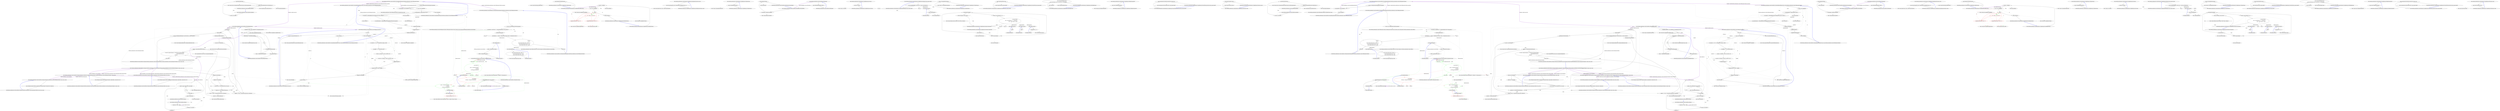 digraph  {
m0_1_5 [label="Entry System.Security.Cryptography.RandomNumberGenerator.GetNonZeroBytes(byte[])", span="0-0", cluster="System.Security.Cryptography.RandomNumberGenerator.GetNonZeroBytes(byte[])", file=merged];
m0_1_59 [label="Entry RestSharp.Authenticators.OAuth.OAuthTools.NormalizeRequestParameters(RestSharp.Authenticators.OAuth.WebParameterCollection)", span="156-156", cluster="RestSharp.Authenticators.OAuth.OAuthTools.NormalizeRequestParameters(RestSharp.Authenticators.OAuth.WebParameterCollection)", file=merged];
m0_1_60 [label="var copy = SortParametersExcludingSignature(parameters)", span="158-158", cluster="RestSharp.Authenticators.OAuth.OAuthTools.NormalizeRequestParameters(RestSharp.Authenticators.OAuth.WebParameterCollection)", file=merged];
m0_1_61 [label="var concatenated = copy.Concatenate(''='', ''&'')", span="159-159", cluster="RestSharp.Authenticators.OAuth.OAuthTools.NormalizeRequestParameters(RestSharp.Authenticators.OAuth.WebParameterCollection)", file=merged];
m0_1_62 [label="return concatenated;", span="160-160", cluster="RestSharp.Authenticators.OAuth.OAuthTools.NormalizeRequestParameters(RestSharp.Authenticators.OAuth.WebParameterCollection)", file=merged];
m0_1_63 [label="Exit RestSharp.Authenticators.OAuth.OAuthTools.NormalizeRequestParameters(RestSharp.Authenticators.OAuth.WebParameterCollection)", span="156-156", cluster="RestSharp.Authenticators.OAuth.OAuthTools.NormalizeRequestParameters(RestSharp.Authenticators.OAuth.WebParameterCollection)", file=merged];
m0_1_53 [label="Entry System.Collections.Generic.IEnumerable<TSource>.Contains<TSource>(TSource)", span="0-0", cluster="System.Collections.Generic.IEnumerable<TSource>.Contains<TSource>(TSource)", file=merged];
m0_2_48 [label="Entry System.Text.Encoding.GetBytes(string)", span="0-0", cluster="System.Text.Encoding.GetBytes(string)", file=merged];
m0_1_148 [label="Entry System.Text.Encoding.GetBytes(string)", span="0-0", cluster="System.Text.Encoding.GetBytes(string)", file=merged];
m0_2_5 [label="Entry RestSharp.Authenticators.OAuth.Extensions.StringExtensions.EqualsIgnoreCase(string, string)", span="17-17", cluster="RestSharp.Authenticators.OAuth.Extensions.StringExtensions.EqualsIgnoreCase(string, string)", file=merged];
m0_2_6 [label="return String.Compare(left, right, StringComparison.OrdinalIgnoreCase) == 0;", span="19-19", cluster="RestSharp.Authenticators.OAuth.Extensions.StringExtensions.EqualsIgnoreCase(string, string)", file=merged];
m0_2_7 [label="Exit RestSharp.Authenticators.OAuth.Extensions.StringExtensions.EqualsIgnoreCase(string, string)", span="17-17", cluster="RestSharp.Authenticators.OAuth.Extensions.StringExtensions.EqualsIgnoreCase(string, string)", file=merged];
m0_2_29 [label="Entry RestSharp.Authenticators.OAuth.Extensions.StringExtensions.UrlEncode(string)", span="42-42", cluster="RestSharp.Authenticators.OAuth.Extensions.StringExtensions.UrlEncode(string)", file=merged];
m0_2_30 [label="return Uri.EscapeDataString(value);", span="45-45", cluster="RestSharp.Authenticators.OAuth.Extensions.StringExtensions.UrlEncode(string)", file=merged];
m0_2_31 [label="Exit RestSharp.Authenticators.OAuth.Extensions.StringExtensions.UrlEncode(string)", span="42-42", cluster="RestSharp.Authenticators.OAuth.Extensions.StringExtensions.UrlEncode(string)", file=merged];
m0_1_28 [label="Entry long.ToString()", span="0-0", cluster="long.ToString()", file=merged];
m0_2_37 [label="Entry RestSharp.Authenticators.OAuth.Extensions.StringExtensions.AsUri(string)", span="53-53", cluster="RestSharp.Authenticators.OAuth.Extensions.StringExtensions.AsUri(string)", file=merged];
m0_2_38 [label="return new Uri(value);", span="55-55", cluster="RestSharp.Authenticators.OAuth.Extensions.StringExtensions.AsUri(string)", file=merged];
m0_2_39 [label="Exit RestSharp.Authenticators.OAuth.Extensions.StringExtensions.AsUri(string)", span="53-53", cluster="RestSharp.Authenticators.OAuth.Extensions.StringExtensions.AsUri(string)", file=merged];
m0_2_9 [label="Entry RestSharp.Authenticators.OAuth.Extensions.StringExtensions.EqualsAny(string, params string[])", span="22-22", cluster="RestSharp.Authenticators.OAuth.Extensions.StringExtensions.EqualsAny(string, params string[])", file=merged];
m0_2_10 [label="return args.Aggregate(false, (current, arg) => current | input.Equals(arg));", span="24-24", cluster="RestSharp.Authenticators.OAuth.Extensions.StringExtensions.EqualsAny(string, params string[])", file=merged];
m0_2_11 [label="Exit RestSharp.Authenticators.OAuth.Extensions.StringExtensions.EqualsAny(string, params string[])", span="22-22", cluster="RestSharp.Authenticators.OAuth.Extensions.StringExtensions.EqualsAny(string, params string[])", file=merged];
m0_1_19 [label="Entry string.String(char[])", span="0-0", cluster="string.String(char[])", file=merged];
m0_2_59 [label="Entry System.Text.StringBuilder.StringBuilder()", span="0-0", cluster="System.Text.StringBuilder.StringBuilder()", file=merged];
m0_1_103 [label="Entry System.Text.StringBuilder.StringBuilder()", span="0-0", cluster="System.Text.StringBuilder.StringBuilder()", file=merged];
m0_1_106 [label="Entry RestSharp.Authenticators.OAuth.OAuthTools.ConcatenateRequestElements(string, string, RestSharp.Authenticators.OAuth.WebParameterCollection)", span="222-222", cluster="RestSharp.Authenticators.OAuth.OAuthTools.ConcatenateRequestElements(string, string, RestSharp.Authenticators.OAuth.WebParameterCollection)", file=merged];
m0_1_107 [label="var sb = new StringBuilder()", span="224-224", cluster="RestSharp.Authenticators.OAuth.OAuthTools.ConcatenateRequestElements(string, string, RestSharp.Authenticators.OAuth.WebParameterCollection)", file=merged];
m0_1_108 [label="var requestMethod = method.ToUpper().Then(''&'')", span="227-227", cluster="RestSharp.Authenticators.OAuth.OAuthTools.ConcatenateRequestElements(string, string, RestSharp.Authenticators.OAuth.WebParameterCollection)", file=merged];
m0_1_109 [label="var requestUrl = UrlEncodeRelaxed(ConstructRequestUrl(url.AsUri())).Then(''&'')", span="228-228", cluster="RestSharp.Authenticators.OAuth.OAuthTools.ConcatenateRequestElements(string, string, RestSharp.Authenticators.OAuth.WebParameterCollection)", file=merged];
m0_1_110 [label="var requestParameters = UrlEncodeRelaxed(NormalizeRequestParameters(parameters))", span="229-229", cluster="RestSharp.Authenticators.OAuth.OAuthTools.ConcatenateRequestElements(string, string, RestSharp.Authenticators.OAuth.WebParameterCollection)", file=merged];
m0_1_111 [label="sb.Append(requestMethod)", span="231-231", cluster="RestSharp.Authenticators.OAuth.OAuthTools.ConcatenateRequestElements(string, string, RestSharp.Authenticators.OAuth.WebParameterCollection)", file=merged];
m0_1_112 [label="sb.Append(requestUrl)", span="232-232", cluster="RestSharp.Authenticators.OAuth.OAuthTools.ConcatenateRequestElements(string, string, RestSharp.Authenticators.OAuth.WebParameterCollection)", file=merged];
m0_1_113 [label="sb.Append(requestParameters)", span="233-233", cluster="RestSharp.Authenticators.OAuth.OAuthTools.ConcatenateRequestElements(string, string, RestSharp.Authenticators.OAuth.WebParameterCollection)", file=merged];
m0_1_114 [label="return sb.ToString();", span="235-235", cluster="RestSharp.Authenticators.OAuth.OAuthTools.ConcatenateRequestElements(string, string, RestSharp.Authenticators.OAuth.WebParameterCollection)", file=merged];
m0_1_115 [label="Exit RestSharp.Authenticators.OAuth.OAuthTools.ConcatenateRequestElements(string, string, RestSharp.Authenticators.OAuth.WebParameterCollection)", span="222-222", cluster="RestSharp.Authenticators.OAuth.OAuthTools.ConcatenateRequestElements(string, string, RestSharp.Authenticators.OAuth.WebParameterCollection)", file=merged];
m0_1_150 [label="Entry System.NotImplementedException.NotImplementedException(string)", span="0-0", cluster="System.NotImplementedException.NotImplementedException(string)", file=merged];
m0_2_71 [label="Entry string.StartsWith(string)", span="0-0", cluster="string.StartsWith(string)", file=merged];
m0_1_146 [label="Entry string.IsNullOrBlank()", span="11-11", cluster="string.IsNullOrBlank()", file=merged];
m0_2_36 [label="Entry System.Uri.UnescapeDataString(string)", span="0-0", cluster="System.Uri.UnescapeDataString(string)", file=merged];
m0_1_8 [label="Entry RestSharp.Authenticators.OAuth.OAuthTools.GetNonce()", span="48-48", cluster="RestSharp.Authenticators.OAuth.OAuthTools.GetNonce()", file=merged];
m0_1_9 [label="string chars = (Lower + Digit)", span="50-50", cluster="RestSharp.Authenticators.OAuth.OAuthTools.GetNonce()", file=merged];
m0_1_10 [label="var nonce = new char[16]", span="51-51", cluster="RestSharp.Authenticators.OAuth.OAuthTools.GetNonce()", file=merged];
m0_1_14 [label="nonce[i] = chars[_random.Next(0, chars.Length)]", span="57-57", cluster="RestSharp.Authenticators.OAuth.OAuthTools.GetNonce()", file=merged];
m0_1_11 [label=_randomLock, span="53-53", cluster="RestSharp.Authenticators.OAuth.OAuthTools.GetNonce()", file=merged];
m0_1_13 [label="i < nonce.Length", span="55-55", cluster="RestSharp.Authenticators.OAuth.OAuthTools.GetNonce()", file=merged];
m0_1_16 [label="return new string(nonce);", span="61-61", cluster="RestSharp.Authenticators.OAuth.OAuthTools.GetNonce()", file=merged];
m0_1_12 [label="var i = 0", span="55-55", cluster="RestSharp.Authenticators.OAuth.OAuthTools.GetNonce()", file=merged];
m0_1_15 [label="i++", span="55-55", cluster="RestSharp.Authenticators.OAuth.OAuthTools.GetNonce()", file=merged];
m0_1_17 [label="Exit RestSharp.Authenticators.OAuth.OAuthTools.GetNonce()", span="48-48", cluster="RestSharp.Authenticators.OAuth.OAuthTools.GetNonce()", file=merged];
m0_2_60 [label="Entry string.Format(string, object)", span="0-0", cluster="string.Format(string, object)", file=merged];
m0_2_80 [label="Entry lambda expression", span="101-101", cluster="lambda expression", file=merged];
m0_1_52 [label="Exit lambda expression", span="140-140", cluster="lambda expression", file=merged];
m0_1_85 [label="Entry lambda expression", span="176-179", cluster="lambda expression", file=merged];
m0_1_50 [label="Entry lambda expression", span="140-140", cluster="lambda expression", file=merged];
m0_1_54 [label="Entry lambda expression", span="141-143", cluster="lambda expression", file=merged];
m0_1_49 [color=green, community=0, label="result += Unreserved.Contains(c) \r\n                    ? c.ToString() \r\n                    :  c.ToString().PercentEncode()", span="146-148", cluster="lambda expression", file=merged];
m0_1_51 [color=red, community=0, label="!Unreserved.Contains(c) && c != '%'", span="140-140", cluster="lambda expression", file=merged];
m0_1_55 [color=red, community=0, label="current.Replace(\r\n                        c.ToString(), c.ToString().PercentEncode()\r\n                )", span="141-143", cluster="lambda expression", file=merged];
m0_1_78 [label="n.Name.EqualsIgnoreCase(''oauth_signature'')", span="171-171", cluster="lambda expression", file=merged];
m0_1_56 [label="Exit lambda expression", span="141-143", cluster="lambda expression", file=merged];
m0_1_77 [label="Entry lambda expression", span="171-171", cluster="lambda expression", file=merged];
m0_1_81 [label="Entry lambda expression", span="174-174", cluster="lambda expression", file=merged];
m0_1_79 [label="Exit lambda expression", span="171-171", cluster="lambda expression", file=merged];
m0_1_82 [label="p.Name = UrlEncodeStrict(p.Name)", span="174-174", cluster="lambda expression", file=merged];
m0_1_83 [label="p.Value = UrlEncodeStrict(p.Value)", span="174-174", cluster="lambda expression", file=merged];
m0_1_84 [label="Exit lambda expression", span="174-174", cluster="lambda expression", file=merged];
m0_1_86 [label="string.CompareOrdinal(x.Name, y.Name) != 0\r\n                    ? string.CompareOrdinal(x.Name, y.Name)\r\n                    : \\nstring.CompareOrdinal(x.Value, y.Value)", span="177-179", cluster="lambda expression", file=merged];
m0_1_87 [label="Exit lambda expression", span="176-179", cluster="lambda expression", file=merged];
m0_2_83 [label="Entry lambda expression", span="101-101", cluster="lambda expression", file=merged];
m0_2_14 [label="current | input.Equals(arg)", span="24-24", cluster="lambda expression", file=merged];
m0_2_13 [label="Entry lambda expression", span="24-24", cluster="lambda expression", file=merged];
m0_2_15 [label="Exit lambda expression", span="24-24", cluster="lambda expression", file=merged];
m0_2_77 [label="Entry lambda expression", span="100-100", cluster="lambda expression", file=merged];
m0_2_78 [label="part.Split(new[] { '=' })", span="100-100", cluster="lambda expression", file=merged];
m0_2_79 [label="Exit lambda expression", span="100-100", cluster="lambda expression", file=merged];
m0_2_81 [label="pair[0]", span="101-101", cluster="lambda expression", file=merged];
m0_2_82 [label="Exit lambda expression", span="101-101", cluster="lambda expression", file=merged];
m0_2_84 [label="pair[1]", span="101-101", cluster="lambda expression", file=merged];
m0_2_85 [label="Exit lambda expression", span="101-101", cluster="lambda expression", file=merged];
m0_2_58 [label="Entry string.GetBytes()", span="63-63", cluster="string.GetBytes()", file=merged];
m0_1_102 [label="Entry System.ArgumentNullException.ArgumentNullException(string)", span="0-0", cluster="System.ArgumentNullException.ArgumentNullException(string)", file=merged];
m0_2_20 [label="Entry string.Format(string, params object[])", span="0-0", cluster="string.Format(string, params object[])", file=merged];
m0_1_75 [label="Entry System.Collections.Generic.IEnumerable<T>.ForEach<T>(System.Action<T>)", span="43-43", cluster="System.Collections.Generic.IEnumerable<T>.ForEach<T>(System.Action<T>)", file=merged];
m0_1_80 [label="Entry string.EqualsIgnoreCase(string)", span="17-17", cluster="string.EqualsIgnoreCase(string)", file=merged];
m0_2_4 [label="Entry string.Trim()", span="0-0", cluster="string.Trim()", file=merged];
m0_1_147 [label="Entry System.Security.Cryptography.HMACSHA1.HMACSHA1()", span="0-0", cluster="System.Security.Cryptography.HMACSHA1.HMACSHA1()", file=merged];
m0_2_61 [label="Entry System.Text.StringBuilder.Append(string)", span="0-0", cluster="System.Text.StringBuilder.Append(string)", file=merged];
m0_1_105 [label="Entry System.Text.StringBuilder.Append(string)", span="0-0", cluster="System.Text.StringBuilder.Append(string)", file=merged];
m0_2_73 [label="Entry System.Collections.Generic.Dictionary<TKey, TValue>.Dictionary()", span="0-0", cluster="System.Collections.Generic.Dictionary<TKey, TValue>.Dictionary()", file=merged];
m0_1_0 [label="Entry RestSharp.Authenticators.OAuth.OAuthTools.OAuthTools()", span="26-26", cluster="RestSharp.Authenticators.OAuth.OAuthTools.OAuthTools()", file=merged];
m0_1_1 [label="var bytes = new byte[4]", span="29-29", cluster="RestSharp.Authenticators.OAuth.OAuthTools.OAuthTools()", file=merged];
m0_1_2 [label="_rng.GetNonZeroBytes(bytes)", span="30-30", cluster="RestSharp.Authenticators.OAuth.OAuthTools.OAuthTools()", file=merged];
m0_1_3 [label="_random = new Random(BitConverter.ToInt32(bytes, 0))", span="31-31", cluster="RestSharp.Authenticators.OAuth.OAuthTools.OAuthTools()", file=merged];
m0_1_4 [label="Exit RestSharp.Authenticators.OAuth.OAuthTools.OAuthTools()", span="26-26", cluster="RestSharp.Authenticators.OAuth.OAuthTools.OAuthTools()", file=merged];
m0_1_89 [label="Entry RestSharp.Authenticators.OAuth.OAuthTools.ConstructRequestUrl(System.Uri)", span="191-191", cluster="RestSharp.Authenticators.OAuth.OAuthTools.ConstructRequestUrl(System.Uri)", file=merged];
m0_1_90 [label="url == null", span="193-193", cluster="RestSharp.Authenticators.OAuth.OAuthTools.ConstructRequestUrl(System.Uri)", file=merged];
m0_1_93 [label="var requestUrl = ''{0}://{1}''.FormatWith(url.Scheme, url.Host)", span="200-200", cluster="RestSharp.Authenticators.OAuth.OAuthTools.ConstructRequestUrl(System.Uri)", file=merged];
m0_1_94 [label="var qualified = '':{0}''.FormatWith(url.Port)", span="201-201", cluster="RestSharp.Authenticators.OAuth.OAuthTools.ConstructRequestUrl(System.Uri)", file=merged];
m0_1_95 [label="var basic = url.Scheme == ''http'' && url.Port == 80", span="202-202", cluster="RestSharp.Authenticators.OAuth.OAuthTools.ConstructRequestUrl(System.Uri)", file=merged];
m0_1_96 [label="var secure = url.Scheme == ''https'' && url.Port == 443", span="203-203", cluster="RestSharp.Authenticators.OAuth.OAuthTools.ConstructRequestUrl(System.Uri)", file=merged];
m0_1_99 [label="sb.Append(url.AbsolutePath)", span="207-207", cluster="RestSharp.Authenticators.OAuth.OAuthTools.ConstructRequestUrl(System.Uri)", file=merged];
m0_1_91 [label="throw new ArgumentNullException(''url'');", span="195-195", cluster="RestSharp.Authenticators.OAuth.OAuthTools.ConstructRequestUrl(System.Uri)", file=merged];
m0_1_92 [label="var sb = new StringBuilder()", span="198-198", cluster="RestSharp.Authenticators.OAuth.OAuthTools.ConstructRequestUrl(System.Uri)", file=merged];
m0_1_97 [label="sb.Append(requestUrl)", span="205-205", cluster="RestSharp.Authenticators.OAuth.OAuthTools.ConstructRequestUrl(System.Uri)", file=merged];
m0_1_98 [label="sb.Append(!basic && !secure ? qualified : '''')", span="206-206", cluster="RestSharp.Authenticators.OAuth.OAuthTools.ConstructRequestUrl(System.Uri)", file=merged];
m0_1_100 [label="return sb.ToString();", span="209-209", cluster="RestSharp.Authenticators.OAuth.OAuthTools.ConstructRequestUrl(System.Uri)", file=merged];
m0_1_101 [label="Exit RestSharp.Authenticators.OAuth.OAuthTools.ConstructRequestUrl(System.Uri)", span="191-191", cluster="RestSharp.Authenticators.OAuth.OAuthTools.ConstructRequestUrl(System.Uri)", file=merged];
m0_2_3 [label="Entry string.IsNullOrEmpty(string)", span="0-0", cluster="string.IsNullOrEmpty(string)", file=merged];
m0_1_27 [label="Entry System.DateTime.ToUnixTime()", span="19-19", cluster="System.DateTime.ToUnixTime()", file=merged];
m0_1_117 [label="Entry string.Then(string)", span="37-37", cluster="string.Then(string)", file=merged];
m0_2_41 [label="Entry RestSharp.Authenticators.OAuth.Extensions.StringExtensions.ToBase64String(byte[])", span="58-58", cluster="RestSharp.Authenticators.OAuth.Extensions.StringExtensions.ToBase64String(byte[])", file=merged];
m0_2_42 [label="return Convert.ToBase64String(input);", span="60-60", cluster="RestSharp.Authenticators.OAuth.Extensions.StringExtensions.ToBase64String(byte[])", file=merged];
m0_2_43 [label="Exit RestSharp.Authenticators.OAuth.Extensions.StringExtensions.ToBase64String(byte[])", span="58-58", cluster="RestSharp.Authenticators.OAuth.Extensions.StringExtensions.ToBase64String(byte[])", file=merged];
m0_2_8 [label="Entry string.Compare(string, string, System.StringComparison)", span="0-0", cluster="string.Compare(string, string, System.StringComparison)", file=merged];
m0_1_122 [label="Entry RestSharp.Authenticators.OAuth.OAuthTools.GetSignature(RestSharp.Authenticators.OAuth.OAuthSignatureMethod, RestSharp.Authenticators.OAuth.OAuthSignatureTreatment, \\nstring, string, string)", span="291-291", cluster="RestSharp.Authenticators.OAuth.OAuthTools.GetSignature(RestSharp.Authenticators.OAuth.OAuthSignatureMethod, RestSharp.Authenticators.OAuth.OAuthSignatureTreatment, \\nstring, string, string)", file=merged];
m0_1_133 [label="string signature", span="305-305", cluster="RestSharp.Authenticators.OAuth.OAuthTools.GetSignature(RestSharp.Authenticators.OAuth.OAuthSignatureMethod, RestSharp.Authenticators.OAuth.OAuthSignatureTreatment, \\nstring, string, string)", file=merged];
m0_1_129 [label="tokenSecret.IsNullOrBlank()", span="297-297", cluster="RestSharp.Authenticators.OAuth.OAuthTools.GetSignature(RestSharp.Authenticators.OAuth.OAuthSignatureMethod, RestSharp.Authenticators.OAuth.OAuthSignatureTreatment, \\nstring, string, string)", file=merged];
m0_1_131 [label="consumerSecret = UrlEncodeRelaxed(consumerSecret)", span="302-302", cluster="RestSharp.Authenticators.OAuth.OAuthTools.GetSignature(RestSharp.Authenticators.OAuth.OAuthSignatureMethod, RestSharp.Authenticators.OAuth.OAuthSignatureTreatment, \\nstring, string, string)", file=merged];
m0_1_132 [label="tokenSecret = UrlEncodeRelaxed(tokenSecret)", span="303-303", cluster="RestSharp.Authenticators.OAuth.OAuthTools.GetSignature(RestSharp.Authenticators.OAuth.OAuthSignatureMethod, RestSharp.Authenticators.OAuth.OAuthSignatureTreatment, \\nstring, string, string)", file=merged];
m0_1_134 [label=signatureMethod, span="307-307", cluster="RestSharp.Authenticators.OAuth.OAuthTools.GetSignature(RestSharp.Authenticators.OAuth.OAuthSignatureMethod, RestSharp.Authenticators.OAuth.OAuthSignatureTreatment, \\nstring, string, string)", file=merged];
m0_1_139 [label="signature = signatureBase.HashWith(crypto)", span="316-316", cluster="RestSharp.Authenticators.OAuth.OAuthTools.GetSignature(RestSharp.Authenticators.OAuth.OAuthSignatureMethod, RestSharp.Authenticators.OAuth.OAuthSignatureTreatment, \\nstring, string, string)", file=merged];
m0_1_143 [label="var result = signatureTreatment == OAuthSignatureTreatment.Escaped\r\n                ? UrlEncodeRelaxed(signature)\r\n                : \\nsignature", span="337-339", cluster="RestSharp.Authenticators.OAuth.OAuthTools.GetSignature(RestSharp.Authenticators.OAuth.OAuthSignatureMethod, RestSharp.Authenticators.OAuth.OAuthSignatureTreatment, \\nstring, string, string)", file=merged];
m0_1_130 [label="tokenSecret = String.Empty", span="299-299", cluster="RestSharp.Authenticators.OAuth.OAuthTools.GetSignature(RestSharp.Authenticators.OAuth.OAuthSignatureMethod, RestSharp.Authenticators.OAuth.OAuthSignatureTreatment, \\nstring, string, string)", file=merged];
m0_1_137 [label="var key = ''{0}&{1}''.FormatWith(consumerSecret, tokenSecret)", span="313-313", cluster="RestSharp.Authenticators.OAuth.OAuthTools.GetSignature(RestSharp.Authenticators.OAuth.OAuthSignatureMethod, RestSharp.Authenticators.OAuth.OAuthSignatureTreatment, \\nstring, string, string)", file=merged];
m0_1_141 [label="signature = ''{0}&{1}''.FormatWith(consumerSecret, tokenSecret)", span="324-324", cluster="RestSharp.Authenticators.OAuth.OAuthTools.GetSignature(RestSharp.Authenticators.OAuth.OAuthSignatureMethod, RestSharp.Authenticators.OAuth.OAuthSignatureTreatment, \\nstring, string, string)", file=merged];
m0_1_135 [label="OAuthSignatureMethod.HmacSha1", span="310-310", cluster="RestSharp.Authenticators.OAuth.OAuthTools.GetSignature(RestSharp.Authenticators.OAuth.OAuthSignatureMethod, RestSharp.Authenticators.OAuth.OAuthSignatureTreatment, \\nstring, string, string)", file=merged];
m0_1_140 [label="OAuthSignatureMethod.PlainText", span="322-322", cluster="RestSharp.Authenticators.OAuth.OAuthTools.GetSignature(RestSharp.Authenticators.OAuth.OAuthSignatureMethod, RestSharp.Authenticators.OAuth.OAuthSignatureTreatment, \\nstring, string, string)", file=merged];
m0_1_142 [label="throw new NotImplementedException(''Only HMAC-SHA1 is currently supported.'');", span="333-333", cluster="RestSharp.Authenticators.OAuth.OAuthTools.GetSignature(RestSharp.Authenticators.OAuth.OAuthSignatureMethod, RestSharp.Authenticators.OAuth.OAuthSignatureTreatment, \\nstring, string, string)", file=merged];
m0_1_136 [label="var crypto = new HMACSHA1()", span="312-312", cluster="RestSharp.Authenticators.OAuth.OAuthTools.GetSignature(RestSharp.Authenticators.OAuth.OAuthSignatureMethod, RestSharp.Authenticators.OAuth.OAuthSignatureTreatment, \\nstring, string, string)", file=merged];
m0_1_138 [label="crypto.Key = _encoding.GetBytes(key)", span="315-315", cluster="RestSharp.Authenticators.OAuth.OAuthTools.GetSignature(RestSharp.Authenticators.OAuth.OAuthSignatureMethod, RestSharp.Authenticators.OAuth.OAuthSignatureTreatment, \\nstring, string, string)", file=merged];
m0_1_144 [label="return result;", span="341-341", cluster="RestSharp.Authenticators.OAuth.OAuthTools.GetSignature(RestSharp.Authenticators.OAuth.OAuthSignatureMethod, RestSharp.Authenticators.OAuth.OAuthSignatureTreatment, \\nstring, string, string)", file=merged];
m0_1_145 [label="Exit RestSharp.Authenticators.OAuth.OAuthTools.GetSignature(RestSharp.Authenticators.OAuth.OAuthSignatureMethod, RestSharp.Authenticators.OAuth.OAuthSignatureTreatment, \\nstring, string, string)", span="291-291", cluster="RestSharp.Authenticators.OAuth.OAuthTools.GetSignature(RestSharp.Authenticators.OAuth.OAuthSignatureMethod, RestSharp.Authenticators.OAuth.OAuthSignatureTreatment, \\nstring, string, string)", file=merged];
m0_1_88 [label="Entry string.CompareOrdinal(string, string)", span="0-0", cluster="string.CompareOrdinal(string, string)", file=merged];
m0_1_73 [label="Entry RestSharp.Authenticators.OAuth.WebParameterCollection.WebParameterCollection(System.Collections.Generic.IEnumerable<RestSharp.Authenticators.OAuth.WebPair>)", span="7-7", cluster="RestSharp.Authenticators.OAuth.WebParameterCollection.WebParameterCollection(System.Collections.Generic.IEnumerable<RestSharp.Authenticators.OAuth.WebPair>)", file=merged];
m0_2_0 [label="Entry RestSharp.Authenticators.OAuth.Extensions.StringExtensions.IsNullOrBlank(string)", span="11-11", cluster="RestSharp.Authenticators.OAuth.Extensions.StringExtensions.IsNullOrBlank(string)", file=merged];
m0_2_1 [label="return String.IsNullOrEmpty(value) ||\r\n                (!String.IsNullOrEmpty(value) && value.Trim() == String.Empty);", span="13-14", cluster="RestSharp.Authenticators.OAuth.Extensions.StringExtensions.IsNullOrBlank(string)", file=merged];
m0_2_2 [label="Exit RestSharp.Authenticators.OAuth.Extensions.StringExtensions.IsNullOrBlank(string)", span="11-11", cluster="RestSharp.Authenticators.OAuth.Extensions.StringExtensions.IsNullOrBlank(string)", file=merged];
m0_2_62 [label="Entry System.Text.StringBuilder.ToString()", span="0-0", cluster="System.Text.StringBuilder.ToString()", file=merged];
m0_1_41 [label="Entry System.Text.StringBuilder.ToString()", span="0-0", cluster="System.Text.StringBuilder.ToString()", file=merged];
m0_2_24 [label="Entry string.Format(System.IFormatProvider, string, params object[])", span="0-0", cluster="string.Format(System.IFormatProvider, string, params object[])", file=merged];
m0_1_29 [label="Entry RestSharp.Authenticators.OAuth.OAuthTools.UrlEncodeRelaxed(string)", span="109-109", cluster="RestSharp.Authenticators.OAuth.OAuthTools.UrlEncodeRelaxed(string)", file=merged];
m0_1_30 [label="StringBuilder escaped = new StringBuilder(Uri.EscapeDataString(value))", span="115-115", cluster="RestSharp.Authenticators.OAuth.OAuthTools.UrlEncodeRelaxed(string)", file=merged];
m0_1_31 [label="int i = 0", span="118-118", cluster="RestSharp.Authenticators.OAuth.OAuthTools.UrlEncodeRelaxed(string)", file=merged];
m0_1_34 [label="escaped.Replace(t, UriRfc3968EscapedHex[i])", span="121-121", cluster="RestSharp.Authenticators.OAuth.OAuthTools.UrlEncodeRelaxed(string)", file=merged];
m0_1_36 [label="return escaped.ToString();", span="125-125", cluster="RestSharp.Authenticators.OAuth.OAuthTools.UrlEncodeRelaxed(string)", file=merged];
m0_1_32 [label="i < UriRfc3986CharsToEscape.Length", span="118-118", cluster="RestSharp.Authenticators.OAuth.OAuthTools.UrlEncodeRelaxed(string)", file=merged];
m0_1_33 [label="string t = UriRfc3986CharsToEscape[i]", span="120-120", cluster="RestSharp.Authenticators.OAuth.OAuthTools.UrlEncodeRelaxed(string)", file=merged];
m0_1_35 [label="i++", span="118-118", cluster="RestSharp.Authenticators.OAuth.OAuthTools.UrlEncodeRelaxed(string)", file=merged];
m0_1_37 [label="Exit RestSharp.Authenticators.OAuth.OAuthTools.UrlEncodeRelaxed(string)", span="109-109", cluster="RestSharp.Authenticators.OAuth.OAuthTools.UrlEncodeRelaxed(string)", file=merged];
m0_2_32 [label="Entry System.Uri.EscapeDataString(string)", span="0-0", cluster="System.Uri.EscapeDataString(string)", file=merged];
m0_1_39 [label="Entry System.Uri.EscapeDataString(string)", span="0-0", cluster="System.Uri.EscapeDataString(string)", file=merged];
m0_2_63 [label="Entry RestSharp.Authenticators.OAuth.Extensions.StringExtensions.ParseQueryString(string)", span="87-87", cluster="RestSharp.Authenticators.OAuth.Extensions.StringExtensions.ParseQueryString(string)", file=merged];
m0_2_64 [label="query.StartsWith(''?'')", span="90-90", cluster="RestSharp.Authenticators.OAuth.Extensions.StringExtensions.ParseQueryString(string)", file=merged];
m0_2_65 [label="query = query.Substring(1)", span="90-90", cluster="RestSharp.Authenticators.OAuth.Extensions.StringExtensions.ParseQueryString(string)", file=merged];
m0_2_66 [label="query.Equals(string.Empty)", span="92-92", cluster="RestSharp.Authenticators.OAuth.Extensions.StringExtensions.ParseQueryString(string)", file=merged];
m0_2_68 [label="var parts = query.Split(new[] { '&' })", span="97-97", cluster="RestSharp.Authenticators.OAuth.Extensions.StringExtensions.ParseQueryString(string)", file=merged];
m0_2_67 [label="return new Dictionary<string, string>();", span="94-94", cluster="RestSharp.Authenticators.OAuth.Extensions.StringExtensions.ParseQueryString(string)", file=merged];
m0_2_69 [label="return parts.Select(\r\n                part => part.Split(new[] { '=' })).ToDictionary(\r\n                    pair => pair[0], \\npair => pair[1]\r\n                );", span="99-102", cluster="RestSharp.Authenticators.OAuth.Extensions.StringExtensions.ParseQueryString(string)", file=merged];
m0_2_70 [label="Exit RestSharp.Authenticators.OAuth.Extensions.StringExtensions.ParseQueryString(string)", span="87-87", cluster="RestSharp.Authenticators.OAuth.Extensions.StringExtensions.ParseQueryString(string)", file=merged];
m0_2_44 [label="Entry System.Convert.ToBase64String(byte[])", span="0-0", cluster="System.Convert.ToBase64String(byte[])", file=merged];
m0_1_7 [label="Entry System.BitConverter.ToInt32(byte[], int)", span="0-0", cluster="System.BitConverter.ToInt32(byte[], int)", file=merged];
m0_1_38 [label="Entry System.Text.StringBuilder.StringBuilder(string)", span="0-0", cluster="System.Text.StringBuilder.StringBuilder(string)", file=merged];
m0_1_118 [label="Entry string.AsUri()", span="53-53", cluster="string.AsUri()", file=merged];
m0_2_40 [label="Entry System.Uri.Uri(string)", span="0-0", cluster="System.Uri.Uri(string)", file=merged];
m0_2_72 [label="Entry string.Substring(int)", span="0-0", cluster="string.Substring(int)", file=merged];
m0_1_42 [label="Entry RestSharp.Authenticators.OAuth.OAuthTools.UrlEncodeStrict(string)", span="135-135", cluster="RestSharp.Authenticators.OAuth.OAuthTools.UrlEncodeStrict(string)", file=merged];
m0_1_43 [color=green, community=0, label="String result = ''''", span="143-143", cluster="RestSharp.Authenticators.OAuth.OAuthTools.UrlEncodeStrict(string)", file=merged];
m0_1_44 [color=green, community=0, label="value.ForEach(c =>\r\n            {\r\n                result += Unreserved.Contains(c) \r\n                    ? c.ToString() \r\n                    :  \\nc.ToString().PercentEncode();\r\n            })", span="144-149", cluster="RestSharp.Authenticators.OAuth.OAuthTools.UrlEncodeStrict(string)", file=merged];
m0_1_45 [color=green, community=0, label="return result;", span="150-150", cluster="RestSharp.Authenticators.OAuth.OAuthTools.UrlEncodeStrict(string)", file=merged];
m0_1_46 [label="Exit RestSharp.Authenticators.OAuth.OAuthTools.UrlEncodeStrict(string)", span="135-135", cluster="RestSharp.Authenticators.OAuth.OAuthTools.UrlEncodeStrict(string)", file=merged];
m0_1_18 [label="Entry System.Random.Next(int, int)", span="0-0", cluster="System.Random.Next(int, int)", file=merged];
m0_2_21 [label="Entry RestSharp.Authenticators.OAuth.Extensions.StringExtensions.FormatWithInvariantCulture(string, params object[])", span="32-32", cluster="RestSharp.Authenticators.OAuth.Extensions.StringExtensions.FormatWithInvariantCulture(string, params object[])", file=merged];
m0_2_22 [label="return String.Format(CultureInfo.InvariantCulture, format, args);", span="34-34", cluster="RestSharp.Authenticators.OAuth.Extensions.StringExtensions.FormatWithInvariantCulture(string, params object[])", file=merged];
m0_2_23 [label="Exit RestSharp.Authenticators.OAuth.Extensions.StringExtensions.FormatWithInvariantCulture(string, params object[])", span="32-32", cluster="RestSharp.Authenticators.OAuth.Extensions.StringExtensions.FormatWithInvariantCulture(string, params object[])", file=merged];
m0_1_40 [label="Entry System.Text.StringBuilder.Replace(string, string)", span="0-0", cluster="System.Text.StringBuilder.Replace(string, string)", file=merged];
m0_1_6 [label="Entry System.Random.Random(int)", span="0-0", cluster="System.Random.Random(int)", file=merged];
m0_1_149 [label="Entry string.HashWith(System.Security.Cryptography.HashAlgorithm)", span="28-28", cluster="string.HashWith(System.Security.Cryptography.HashAlgorithm)", file=merged];
m0_1_65 [label="Entry RestSharp.Authenticators.OAuth.WebParameterCollection.Concatenate(string, string)", span="86-86", cluster="RestSharp.Authenticators.OAuth.WebParameterCollection.Concatenate(string, string)", file=merged];
m0_1_126 [label="Entry RestSharp.Authenticators.OAuth.OAuthTools.GetSignature(RestSharp.Authenticators.OAuth.OAuthSignatureMethod, string, string, \\nstring)", span="276-276", cluster="RestSharp.Authenticators.OAuth.OAuthTools.GetSignature(RestSharp.Authenticators.OAuth.OAuthSignatureMethod, string, string, string)", file=merged];
m0_1_127 [label="return GetSignature(signatureMethod, OAuthSignatureTreatment.Escaped, consumerSecret, tokenSecret);", span="278-278", cluster="RestSharp.Authenticators.OAuth.OAuthTools.GetSignature(RestSharp.Authenticators.OAuth.OAuthSignatureMethod, string, string, string)", file=merged];
m0_1_128 [label="Exit RestSharp.Authenticators.OAuth.OAuthTools.GetSignature(RestSharp.Authenticators.OAuth.OAuthSignatureMethod, string, string, \\nstring)", span="276-276", cluster="RestSharp.Authenticators.OAuth.OAuthTools.GetSignature(RestSharp.Authenticators.OAuth.OAuthSignatureMethod, string, string, string)", file=merged];
m0_2_33 [label="Entry RestSharp.Authenticators.OAuth.Extensions.StringExtensions.UrlDecode(string)", span="48-48", cluster="RestSharp.Authenticators.OAuth.Extensions.StringExtensions.UrlDecode(string)", file=merged];
m0_2_34 [label="return Uri.UnescapeDataString(value);", span="50-50", cluster="RestSharp.Authenticators.OAuth.Extensions.StringExtensions.UrlDecode(string)", file=merged];
m0_2_35 [label="Exit RestSharp.Authenticators.OAuth.Extensions.StringExtensions.UrlDecode(string)", span="48-48", cluster="RestSharp.Authenticators.OAuth.Extensions.StringExtensions.UrlDecode(string)", file=merged];
m0_2_49 [label="Entry RestSharp.Authenticators.OAuth.Extensions.StringExtensions.PercentEncode(string)", span="68-68", cluster="RestSharp.Authenticators.OAuth.Extensions.StringExtensions.PercentEncode(string)", file=merged];
m0_2_50 [label="var bytes = s.GetBytes()", span="70-70", cluster="RestSharp.Authenticators.OAuth.Extensions.StringExtensions.PercentEncode(string)", file=merged];
m0_2_51 [label="var sb = new StringBuilder()", span="71-71", cluster="RestSharp.Authenticators.OAuth.Extensions.StringExtensions.PercentEncode(string)", file=merged];
m0_2_52 [label=bytes, span="72-72", cluster="RestSharp.Authenticators.OAuth.Extensions.StringExtensions.PercentEncode(string)", file=merged];
m0_2_54 [color=red, community=0, label="sb.Append(string.Format(''%0{0:X}'', b))", span="77-77", cluster="RestSharp.Authenticators.OAuth.Extensions.StringExtensions.PercentEncode(string)", file=merged];
m0_2_55 [color=red, community=0, label="sb.Append(string.Format(''%{0:X}'', b))", span="81-81", cluster="RestSharp.Authenticators.OAuth.Extensions.StringExtensions.PercentEncode(string)", file=merged];
m0_2_56 [label="return sb.ToString();", span="84-84", cluster="RestSharp.Authenticators.OAuth.Extensions.StringExtensions.PercentEncode(string)", file=merged];
m0_2_53 [color=red, community=0, label="(b > 7 && b < 11) || b == 13", span="75-75", cluster="RestSharp.Authenticators.OAuth.Extensions.StringExtensions.PercentEncode(string)", file=merged];
m0_2_57 [label="Exit RestSharp.Authenticators.OAuth.Extensions.StringExtensions.PercentEncode(string)", span="68-68", cluster="RestSharp.Authenticators.OAuth.Extensions.StringExtensions.PercentEncode(string)", file=merged];
m0_2_16 [label="Entry string.Equals(string)", span="0-0", cluster="string.Equals(string)", file=merged];
m0_2_74 [label="Entry string.Split(params char[])", span="0-0", cluster="string.Split(params char[])", file=merged];
m0_1_119 [label="Entry RestSharp.Authenticators.OAuth.OAuthTools.GetSignature(RestSharp.Authenticators.OAuth.OAuthSignatureMethod, string, string)", span="247-247", cluster="RestSharp.Authenticators.OAuth.OAuthTools.GetSignature(RestSharp.Authenticators.OAuth.OAuthSignatureMethod, string, string)", file=merged];
m0_1_120 [label="return GetSignature(signatureMethod, OAuthSignatureTreatment.Escaped, signatureBase, consumerSecret, null);", span="249-249", cluster="RestSharp.Authenticators.OAuth.OAuthTools.GetSignature(RestSharp.Authenticators.OAuth.OAuthSignatureMethod, string, string)", file=merged];
m0_1_121 [label="Exit RestSharp.Authenticators.OAuth.OAuthTools.GetSignature(RestSharp.Authenticators.OAuth.OAuthSignatureMethod, string, string)", span="247-247", cluster="RestSharp.Authenticators.OAuth.OAuthTools.GetSignature(RestSharp.Authenticators.OAuth.OAuthSignatureMethod, string, string)", file=merged];
m0_1_104 [label="Entry string.FormatWith(params object[])", span="27-27", cluster="string.FormatWith(params object[])", file=merged];
m0_1_76 [label="Entry RestSharp.Authenticators.OAuth.WebPairCollection.Sort(System.Comparison<RestSharp.Authenticators.OAuth.WebPair>)", span="98-98", cluster="RestSharp.Authenticators.OAuth.WebPairCollection.Sort(System.Comparison<RestSharp.Authenticators.OAuth.WebPair>)", file=merged];
m0_1_123 [label="Entry RestSharp.Authenticators.OAuth.OAuthTools.GetSignature(RestSharp.Authenticators.OAuth.OAuthSignatureMethod, RestSharp.Authenticators.OAuth.OAuthSignatureTreatment, \\nstring, string)", span="262-262", cluster="RestSharp.Authenticators.OAuth.OAuthTools.GetSignature(RestSharp.Authenticators.OAuth.OAuthSignatureMethod, RestSharp.Authenticators.OAuth.OAuthSignatureTreatment, \\nstring, string)", file=merged];
m0_1_124 [label="return GetSignature(signatureMethod, signatureTreatment, signatureBase, consumerSecret, null);", span="264-264", cluster="RestSharp.Authenticators.OAuth.OAuthTools.GetSignature(RestSharp.Authenticators.OAuth.OAuthSignatureMethod, RestSharp.Authenticators.OAuth.OAuthSignatureTreatment, \\nstring, string)", file=merged];
m0_1_125 [label="Exit RestSharp.Authenticators.OAuth.OAuthTools.GetSignature(RestSharp.Authenticators.OAuth.OAuthSignatureMethod, RestSharp.Authenticators.OAuth.OAuthSignatureTreatment, \\nstring, string)", span="262-262", cluster="RestSharp.Authenticators.OAuth.OAuthTools.GetSignature(RestSharp.Authenticators.OAuth.OAuthSignatureMethod, RestSharp.Authenticators.OAuth.OAuthSignatureTreatment, \\nstring, string)", file=merged];
m0_2_17 [label="Entry RestSharp.Authenticators.OAuth.Extensions.StringExtensions.FormatWith(string, params object[])", span="27-27", cluster="RestSharp.Authenticators.OAuth.Extensions.StringExtensions.FormatWith(string, params object[])", file=merged];
m0_2_18 [label="return String.Format(format, args);", span="29-29", cluster="RestSharp.Authenticators.OAuth.Extensions.StringExtensions.FormatWith(string, params object[])", file=merged];
m0_2_19 [label="Exit RestSharp.Authenticators.OAuth.Extensions.StringExtensions.FormatWith(string, params object[])", span="27-27", cluster="RestSharp.Authenticators.OAuth.Extensions.StringExtensions.FormatWith(string, params object[])", file=merged];
m0_1_23 [label="Entry RestSharp.Authenticators.OAuth.OAuthTools.GetTimestamp(System.DateTime)", span="80-80", cluster="RestSharp.Authenticators.OAuth.OAuthTools.GetTimestamp(System.DateTime)", file=merged];
m0_1_24 [label="var timestamp = dateTime.ToUnixTime()", span="82-82", cluster="RestSharp.Authenticators.OAuth.OAuthTools.GetTimestamp(System.DateTime)", file=merged];
m0_1_25 [label="return timestamp.ToString();", span="83-83", cluster="RestSharp.Authenticators.OAuth.OAuthTools.GetTimestamp(System.DateTime)", file=merged];
m0_1_26 [label="Exit RestSharp.Authenticators.OAuth.OAuthTools.GetTimestamp(System.DateTime)", span="80-80", cluster="RestSharp.Authenticators.OAuth.OAuthTools.GetTimestamp(System.DateTime)", file=merged];
m0_2_28 [label="Entry string.Concat(string, string)", span="0-0", cluster="string.Concat(string, string)", file=merged];
m0_1_64 [label="Entry RestSharp.Authenticators.OAuth.OAuthTools.SortParametersExcludingSignature(RestSharp.Authenticators.OAuth.WebParameterCollection)", span="168-168", cluster="RestSharp.Authenticators.OAuth.OAuthTools.SortParametersExcludingSignature(RestSharp.Authenticators.OAuth.WebParameterCollection)", file=merged];
m0_1_66 [label="var copy = new WebParameterCollection(parameters)", span="170-170", cluster="RestSharp.Authenticators.OAuth.OAuthTools.SortParametersExcludingSignature(RestSharp.Authenticators.OAuth.WebParameterCollection)", file=merged];
m0_1_67 [label="var exclusions = copy.Where(n => n.Name.EqualsIgnoreCase(''oauth_signature''))", span="171-171", cluster="RestSharp.Authenticators.OAuth.OAuthTools.SortParametersExcludingSignature(RestSharp.Authenticators.OAuth.WebParameterCollection)", file=merged];
m0_1_68 [label="copy.RemoveAll(exclusions)", span="173-173", cluster="RestSharp.Authenticators.OAuth.OAuthTools.SortParametersExcludingSignature(RestSharp.Authenticators.OAuth.WebParameterCollection)", file=merged];
m0_1_69 [label="copy.ForEach(p => { p.Name = UrlEncodeStrict(p.Name); p.Value = UrlEncodeStrict(p.Value); })", span="174-174", cluster="RestSharp.Authenticators.OAuth.OAuthTools.SortParametersExcludingSignature(RestSharp.Authenticators.OAuth.WebParameterCollection)", file=merged];
m0_1_70 [label="copy.Sort(\r\n                (x, y) =>\r\n                string.CompareOrdinal(x.Name, y.Name) != 0\r\n                    ? string.CompareOrdinal(\\nx.Name, y.Name)\r\n                    : string.CompareOrdinal(x.Value, y.Value))", span="175-179", cluster="RestSharp.Authenticators.OAuth.OAuthTools.SortParametersExcludingSignature(RestSharp.Authenticators.OAuth.WebParameterCollection)", file=merged];
m0_1_71 [label="return copy;", span="180-180", cluster="RestSharp.Authenticators.OAuth.OAuthTools.SortParametersExcludingSignature(RestSharp.Authenticators.OAuth.WebParameterCollection)", file=merged];
m0_1_72 [label="Exit RestSharp.Authenticators.OAuth.OAuthTools.SortParametersExcludingSignature(RestSharp.Authenticators.OAuth.WebParameterCollection)", span="168-168", cluster="RestSharp.Authenticators.OAuth.OAuthTools.SortParametersExcludingSignature(RestSharp.Authenticators.OAuth.WebParameterCollection)", file=merged];
m0_2_25 [label="Entry RestSharp.Authenticators.OAuth.Extensions.StringExtensions.Then(string, string)", span="37-37", cluster="RestSharp.Authenticators.OAuth.Extensions.StringExtensions.Then(string, string)", file=merged];
m0_2_26 [label="return String.Concat(input, value);", span="39-39", cluster="RestSharp.Authenticators.OAuth.Extensions.StringExtensions.Then(string, string)", file=merged];
m0_2_27 [label="Exit RestSharp.Authenticators.OAuth.Extensions.StringExtensions.Then(string, string)", span="37-37", cluster="RestSharp.Authenticators.OAuth.Extensions.StringExtensions.Then(string, string)", file=merged];
m0_1_20 [label="Entry RestSharp.Authenticators.OAuth.OAuthTools.GetTimestamp()", span="69-69", cluster="RestSharp.Authenticators.OAuth.OAuthTools.GetTimestamp()", file=merged];
m0_1_21 [label="return GetTimestamp(DateTime.UtcNow);", span="71-71", cluster="RestSharp.Authenticators.OAuth.OAuthTools.GetTimestamp()", file=merged];
m0_1_22 [label="Exit RestSharp.Authenticators.OAuth.OAuthTools.GetTimestamp()", span="69-69", cluster="RestSharp.Authenticators.OAuth.OAuthTools.GetTimestamp()", file=merged];
m0_1_116 [label="Entry string.ToUpper()", span="0-0", cluster="string.ToUpper()", file=merged];
m0_2_45 [label="Entry RestSharp.Authenticators.OAuth.Extensions.StringExtensions.GetBytes(string)", span="63-63", cluster="RestSharp.Authenticators.OAuth.Extensions.StringExtensions.GetBytes(string)", file=merged];
m0_2_46 [label="return Encoding.UTF8.GetBytes(input);", span="65-65", cluster="RestSharp.Authenticators.OAuth.Extensions.StringExtensions.GetBytes(string)", file=merged];
m0_2_47 [label="Exit RestSharp.Authenticators.OAuth.Extensions.StringExtensions.GetBytes(string)", span="63-63", cluster="RestSharp.Authenticators.OAuth.Extensions.StringExtensions.GetBytes(string)", file=merged];
m2_5 [label="Entry System.Security.Cryptography.RandomNumberGenerator.GetNonZeroBytes(byte[])", span="0-0", cluster="System.Security.Cryptography.RandomNumberGenerator.GetNonZeroBytes(byte[])", file="OAuthTools.cs"];
m2_59 [label="Entry RestSharp.Authenticators.OAuth.OAuthTools.NormalizeRequestParameters(RestSharp.Authenticators.OAuth.WebParameterCollection)", span="156-156", cluster="RestSharp.Authenticators.OAuth.OAuthTools.NormalizeRequestParameters(RestSharp.Authenticators.OAuth.WebParameterCollection)", file="OAuthTools.cs"];
m2_60 [label="var copy = SortParametersExcludingSignature(parameters)", span="158-158", cluster="RestSharp.Authenticators.OAuth.OAuthTools.NormalizeRequestParameters(RestSharp.Authenticators.OAuth.WebParameterCollection)", file="OAuthTools.cs"];
m2_61 [label="var concatenated = copy.Concatenate(''='', ''&'')", span="159-159", cluster="RestSharp.Authenticators.OAuth.OAuthTools.NormalizeRequestParameters(RestSharp.Authenticators.OAuth.WebParameterCollection)", file="OAuthTools.cs"];
m2_62 [label="return concatenated;", span="160-160", cluster="RestSharp.Authenticators.OAuth.OAuthTools.NormalizeRequestParameters(RestSharp.Authenticators.OAuth.WebParameterCollection)", file="OAuthTools.cs"];
m2_63 [label="Exit RestSharp.Authenticators.OAuth.OAuthTools.NormalizeRequestParameters(RestSharp.Authenticators.OAuth.WebParameterCollection)", span="156-156", cluster="RestSharp.Authenticators.OAuth.OAuthTools.NormalizeRequestParameters(RestSharp.Authenticators.OAuth.WebParameterCollection)", file="OAuthTools.cs"];
m2_53 [label="Entry string.PercentEncode()", span="68-68", cluster="string.PercentEncode()", file="OAuthTools.cs"];
m2_148 [label="Entry System.Text.Encoding.GetBytes(string)", span="0-0", cluster="System.Text.Encoding.GetBytes(string)", file="OAuthTools.cs"];
m2_28 [label="Entry long.ToString()", span="0-0", cluster="long.ToString()", file="OAuthTools.cs"];
m2_19 [label="Entry string.String(char[])", span="0-0", cluster="string.String(char[])", file="OAuthTools.cs"];
m2_103 [label="Entry System.Text.StringBuilder.StringBuilder()", span="0-0", cluster="System.Text.StringBuilder.StringBuilder()", file="OAuthTools.cs"];
m2_106 [label="Entry RestSharp.Authenticators.OAuth.OAuthTools.ConcatenateRequestElements(string, string, RestSharp.Authenticators.OAuth.WebParameterCollection)", span="222-222", cluster="RestSharp.Authenticators.OAuth.OAuthTools.ConcatenateRequestElements(string, string, RestSharp.Authenticators.OAuth.WebParameterCollection)", file="OAuthTools.cs"];
m2_107 [label="var sb = new StringBuilder()", span="224-224", cluster="RestSharp.Authenticators.OAuth.OAuthTools.ConcatenateRequestElements(string, string, RestSharp.Authenticators.OAuth.WebParameterCollection)", file="OAuthTools.cs"];
m2_108 [label="var requestMethod = method.ToUpper().Then(''&'')", span="227-227", cluster="RestSharp.Authenticators.OAuth.OAuthTools.ConcatenateRequestElements(string, string, RestSharp.Authenticators.OAuth.WebParameterCollection)", file="OAuthTools.cs"];
m2_109 [label="var requestUrl = UrlEncodeRelaxed(ConstructRequestUrl(url.AsUri())).Then(''&'')", span="228-228", cluster="RestSharp.Authenticators.OAuth.OAuthTools.ConcatenateRequestElements(string, string, RestSharp.Authenticators.OAuth.WebParameterCollection)", file="OAuthTools.cs"];
m2_110 [label="var requestParameters = UrlEncodeRelaxed(NormalizeRequestParameters(parameters))", span="229-229", cluster="RestSharp.Authenticators.OAuth.OAuthTools.ConcatenateRequestElements(string, string, RestSharp.Authenticators.OAuth.WebParameterCollection)", file="OAuthTools.cs"];
m2_111 [label="sb.Append(requestMethod)", span="231-231", cluster="RestSharp.Authenticators.OAuth.OAuthTools.ConcatenateRequestElements(string, string, RestSharp.Authenticators.OAuth.WebParameterCollection)", file="OAuthTools.cs"];
m2_112 [label="sb.Append(requestUrl)", span="232-232", cluster="RestSharp.Authenticators.OAuth.OAuthTools.ConcatenateRequestElements(string, string, RestSharp.Authenticators.OAuth.WebParameterCollection)", file="OAuthTools.cs"];
m2_113 [label="sb.Append(requestParameters)", span="233-233", cluster="RestSharp.Authenticators.OAuth.OAuthTools.ConcatenateRequestElements(string, string, RestSharp.Authenticators.OAuth.WebParameterCollection)", file="OAuthTools.cs"];
m2_114 [label="return sb.ToString();", span="235-235", cluster="RestSharp.Authenticators.OAuth.OAuthTools.ConcatenateRequestElements(string, string, RestSharp.Authenticators.OAuth.WebParameterCollection)", file="OAuthTools.cs"];
m2_115 [label="Exit RestSharp.Authenticators.OAuth.OAuthTools.ConcatenateRequestElements(string, string, RestSharp.Authenticators.OAuth.WebParameterCollection)", span="222-222", cluster="RestSharp.Authenticators.OAuth.OAuthTools.ConcatenateRequestElements(string, string, RestSharp.Authenticators.OAuth.WebParameterCollection)", file="OAuthTools.cs"];
m2_150 [label="Entry System.NotImplementedException.NotImplementedException(string)", span="0-0", cluster="System.NotImplementedException.NotImplementedException(string)", file="OAuthTools.cs"];
m2_146 [label="Entry string.IsNullOrBlank()", span="11-11", cluster="string.IsNullOrBlank()", file="OAuthTools.cs"];
m2_8 [label="Entry RestSharp.Authenticators.OAuth.OAuthTools.GetNonce()", span="48-48", cluster="RestSharp.Authenticators.OAuth.OAuthTools.GetNonce()", file="OAuthTools.cs"];
m2_9 [label="string chars = (Lower + Digit)", span="50-50", cluster="RestSharp.Authenticators.OAuth.OAuthTools.GetNonce()", file="OAuthTools.cs"];
m2_10 [label="var nonce = new char[16]", span="51-51", cluster="RestSharp.Authenticators.OAuth.OAuthTools.GetNonce()", file="OAuthTools.cs"];
m2_14 [label="nonce[i] = chars[_random.Next(0, chars.Length)]", span="57-57", cluster="RestSharp.Authenticators.OAuth.OAuthTools.GetNonce()", file="OAuthTools.cs"];
m2_11 [label=_randomLock, span="53-53", cluster="RestSharp.Authenticators.OAuth.OAuthTools.GetNonce()", file="OAuthTools.cs"];
m2_13 [label="i < nonce.Length", span="55-55", cluster="RestSharp.Authenticators.OAuth.OAuthTools.GetNonce()", file="OAuthTools.cs"];
m2_16 [label="return new string(nonce);", span="61-61", cluster="RestSharp.Authenticators.OAuth.OAuthTools.GetNonce()", file="OAuthTools.cs"];
m2_12 [label="var i = 0", span="55-55", cluster="RestSharp.Authenticators.OAuth.OAuthTools.GetNonce()", file="OAuthTools.cs"];
m2_15 [label="i++", span="55-55", cluster="RestSharp.Authenticators.OAuth.OAuthTools.GetNonce()", file="OAuthTools.cs"];
m2_17 [label="Exit RestSharp.Authenticators.OAuth.OAuthTools.GetNonce()", span="48-48", cluster="RestSharp.Authenticators.OAuth.OAuthTools.GetNonce()", file="OAuthTools.cs"];
m2_85 [label="Entry lambda expression", span="176-179", cluster="lambda expression", file="OAuthTools.cs"];
m2_50 [label="Entry lambda expression", span="140-140", cluster="lambda expression", file="OAuthTools.cs"];
m2_54 [label="Entry lambda expression", span="141-143", cluster="lambda expression", file="OAuthTools.cs"];
m2_49 [color=green, community=0, label="result += Unreserved.Contains(c) \r\n                    ? c.ToString() \r\n                    :  c.ToString().PercentEncode()", span="146-148", cluster="lambda expression", file="OAuthTools.cs"];
m2_51 [color=red, community=0, label="!Unreserved.Contains(c) && c != '%'", span="140-140", cluster="lambda expression", file="OAuthTools.cs"];
m2_52 [label="Entry char.ToString()", span="0-0", cluster="char.ToString()", file="OAuthTools.cs"];
m2_55 [color=red, community=0, label="current.Replace(\r\n                        c.ToString(), c.ToString().PercentEncode()\r\n                )", span="141-143", cluster="lambda expression", file="OAuthTools.cs"];
m2_78 [label="n.Name.EqualsIgnoreCase(''oauth_signature'')", span="171-171", cluster="lambda expression", file="OAuthTools.cs"];
m2_56 [label="Exit lambda expression", span="141-143", cluster="lambda expression", file="OAuthTools.cs"];
m2_77 [label="Entry lambda expression", span="171-171", cluster="lambda expression", file="OAuthTools.cs"];
m2_81 [label="Entry lambda expression", span="174-174", cluster="lambda expression", file="OAuthTools.cs"];
m2_79 [label="Exit lambda expression", span="171-171", cluster="lambda expression", file="OAuthTools.cs"];
m2_82 [label="p.Name = UrlEncodeStrict(p.Name)", span="174-174", cluster="lambda expression", file="OAuthTools.cs"];
m2_83 [label="p.Value = UrlEncodeStrict(p.Value)", span="174-174", cluster="lambda expression", file="OAuthTools.cs"];
m2_84 [label="Exit lambda expression", span="174-174", cluster="lambda expression", file="OAuthTools.cs"];
m2_86 [label="string.CompareOrdinal(x.Name, y.Name) != 0\r\n                    ? string.CompareOrdinal(x.Name, y.Name)\r\n                    : \\nstring.CompareOrdinal(x.Value, y.Value)", span="177-179", cluster="lambda expression", file="OAuthTools.cs"];
m2_87 [label="Exit lambda expression", span="176-179", cluster="lambda expression", file="OAuthTools.cs"];
m2_102 [label="Entry System.ArgumentNullException.ArgumentNullException(string)", span="0-0", cluster="System.ArgumentNullException.ArgumentNullException(string)", file="OAuthTools.cs"];
m2_75 [label="Entry System.Collections.Generic.IEnumerable<T>.ForEach<T>(System.Action<T>)", span="43-43", cluster="System.Collections.Generic.IEnumerable<T>.ForEach<T>(System.Action<T>)", file="OAuthTools.cs"];
m2_80 [label="Entry string.EqualsIgnoreCase(string)", span="17-17", cluster="string.EqualsIgnoreCase(string)", file="OAuthTools.cs"];
m2_147 [label="Entry System.Security.Cryptography.HMACSHA1.HMACSHA1()", span="0-0", cluster="System.Security.Cryptography.HMACSHA1.HMACSHA1()", file="OAuthTools.cs"];
m2_105 [label="Entry System.Text.StringBuilder.Append(string)", span="0-0", cluster="System.Text.StringBuilder.Append(string)", file="OAuthTools.cs"];
m2_0 [label="Entry RestSharp.Authenticators.OAuth.OAuthTools.OAuthTools()", span="26-26", cluster="RestSharp.Authenticators.OAuth.OAuthTools.OAuthTools()", file="OAuthTools.cs"];
m2_1 [label="var bytes = new byte[4]", span="29-29", cluster="RestSharp.Authenticators.OAuth.OAuthTools.OAuthTools()", file="OAuthTools.cs"];
m2_2 [label="_rng.GetNonZeroBytes(bytes)", span="30-30", cluster="RestSharp.Authenticators.OAuth.OAuthTools.OAuthTools()", file="OAuthTools.cs"];
m2_3 [label="_random = new Random(BitConverter.ToInt32(bytes, 0))", span="31-31", cluster="RestSharp.Authenticators.OAuth.OAuthTools.OAuthTools()", file="OAuthTools.cs"];
m2_4 [label="Exit RestSharp.Authenticators.OAuth.OAuthTools.OAuthTools()", span="26-26", cluster="RestSharp.Authenticators.OAuth.OAuthTools.OAuthTools()", file="OAuthTools.cs"];
m2_89 [label="Entry RestSharp.Authenticators.OAuth.OAuthTools.ConstructRequestUrl(System.Uri)", span="191-191", cluster="RestSharp.Authenticators.OAuth.OAuthTools.ConstructRequestUrl(System.Uri)", file="OAuthTools.cs"];
m2_90 [label="url == null", span="193-193", cluster="RestSharp.Authenticators.OAuth.OAuthTools.ConstructRequestUrl(System.Uri)", file="OAuthTools.cs"];
m2_93 [label="var requestUrl = ''{0}://{1}''.FormatWith(url.Scheme, url.Host)", span="200-200", cluster="RestSharp.Authenticators.OAuth.OAuthTools.ConstructRequestUrl(System.Uri)", file="OAuthTools.cs"];
m2_94 [label="var qualified = '':{0}''.FormatWith(url.Port)", span="201-201", cluster="RestSharp.Authenticators.OAuth.OAuthTools.ConstructRequestUrl(System.Uri)", file="OAuthTools.cs"];
m2_95 [label="var basic = url.Scheme == ''http'' && url.Port == 80", span="202-202", cluster="RestSharp.Authenticators.OAuth.OAuthTools.ConstructRequestUrl(System.Uri)", file="OAuthTools.cs"];
m2_96 [label="var secure = url.Scheme == ''https'' && url.Port == 443", span="203-203", cluster="RestSharp.Authenticators.OAuth.OAuthTools.ConstructRequestUrl(System.Uri)", file="OAuthTools.cs"];
m2_99 [label="sb.Append(url.AbsolutePath)", span="207-207", cluster="RestSharp.Authenticators.OAuth.OAuthTools.ConstructRequestUrl(System.Uri)", file="OAuthTools.cs"];
m2_91 [label="throw new ArgumentNullException(''url'');", span="195-195", cluster="RestSharp.Authenticators.OAuth.OAuthTools.ConstructRequestUrl(System.Uri)", file="OAuthTools.cs"];
m2_92 [label="var sb = new StringBuilder()", span="198-198", cluster="RestSharp.Authenticators.OAuth.OAuthTools.ConstructRequestUrl(System.Uri)", file="OAuthTools.cs"];
m2_97 [label="sb.Append(requestUrl)", span="205-205", cluster="RestSharp.Authenticators.OAuth.OAuthTools.ConstructRequestUrl(System.Uri)", file="OAuthTools.cs"];
m2_98 [label="sb.Append(!basic && !secure ? qualified : '''')", span="206-206", cluster="RestSharp.Authenticators.OAuth.OAuthTools.ConstructRequestUrl(System.Uri)", file="OAuthTools.cs"];
m2_100 [label="return sb.ToString();", span="209-209", cluster="RestSharp.Authenticators.OAuth.OAuthTools.ConstructRequestUrl(System.Uri)", file="OAuthTools.cs"];
m2_101 [label="Exit RestSharp.Authenticators.OAuth.OAuthTools.ConstructRequestUrl(System.Uri)", span="191-191", cluster="RestSharp.Authenticators.OAuth.OAuthTools.ConstructRequestUrl(System.Uri)", file="OAuthTools.cs"];
m2_27 [label="Entry System.DateTime.ToUnixTime()", span="19-19", cluster="System.DateTime.ToUnixTime()", file="OAuthTools.cs"];
m2_117 [label="Entry string.Then(string)", span="37-37", cluster="string.Then(string)", file="OAuthTools.cs"];
m2_88 [label="Entry string.CompareOrdinal(string, string)", span="0-0", cluster="string.CompareOrdinal(string, string)", file="OAuthTools.cs"];
m2_73 [label="Entry RestSharp.Authenticators.OAuth.WebParameterCollection.WebParameterCollection(System.Collections.Generic.IEnumerable<RestSharp.Authenticators.OAuth.WebPair>)", span="7-7", cluster="RestSharp.Authenticators.OAuth.WebParameterCollection.WebParameterCollection(System.Collections.Generic.IEnumerable<RestSharp.Authenticators.OAuth.WebPair>)", file="OAuthTools.cs"];
m2_41 [label="Entry System.Text.StringBuilder.ToString()", span="0-0", cluster="System.Text.StringBuilder.ToString()", file="OAuthTools.cs"];
m2_29 [label="Entry RestSharp.Authenticators.OAuth.OAuthTools.UrlEncodeRelaxed(string)", span="109-109", cluster="RestSharp.Authenticators.OAuth.OAuthTools.UrlEncodeRelaxed(string)", file="OAuthTools.cs"];
m2_30 [label="StringBuilder escaped = new StringBuilder(Uri.EscapeDataString(value))", span="115-115", cluster="RestSharp.Authenticators.OAuth.OAuthTools.UrlEncodeRelaxed(string)", file="OAuthTools.cs"];
m2_31 [label="int i = 0", span="118-118", cluster="RestSharp.Authenticators.OAuth.OAuthTools.UrlEncodeRelaxed(string)", file="OAuthTools.cs"];
m2_34 [label="escaped.Replace(t, UriRfc3968EscapedHex[i])", span="121-121", cluster="RestSharp.Authenticators.OAuth.OAuthTools.UrlEncodeRelaxed(string)", file="OAuthTools.cs"];
m2_36 [label="return escaped.ToString();", span="125-125", cluster="RestSharp.Authenticators.OAuth.OAuthTools.UrlEncodeRelaxed(string)", file="OAuthTools.cs"];
m2_32 [label="i < UriRfc3986CharsToEscape.Length", span="118-118", cluster="RestSharp.Authenticators.OAuth.OAuthTools.UrlEncodeRelaxed(string)", file="OAuthTools.cs"];
m2_33 [label="string t = UriRfc3986CharsToEscape[i]", span="120-120", cluster="RestSharp.Authenticators.OAuth.OAuthTools.UrlEncodeRelaxed(string)", file="OAuthTools.cs"];
m2_35 [label="i++", span="118-118", cluster="RestSharp.Authenticators.OAuth.OAuthTools.UrlEncodeRelaxed(string)", file="OAuthTools.cs"];
m2_37 [label="Exit RestSharp.Authenticators.OAuth.OAuthTools.UrlEncodeRelaxed(string)", span="109-109", cluster="RestSharp.Authenticators.OAuth.OAuthTools.UrlEncodeRelaxed(string)", file="OAuthTools.cs"];
m2_39 [label="Entry System.Uri.EscapeDataString(string)", span="0-0", cluster="System.Uri.EscapeDataString(string)", file="OAuthTools.cs"];
m2_7 [label="Entry System.BitConverter.ToInt32(byte[], int)", span="0-0", cluster="System.BitConverter.ToInt32(byte[], int)", file="OAuthTools.cs"];
m2_38 [label="Entry System.Text.StringBuilder.StringBuilder(string)", span="0-0", cluster="System.Text.StringBuilder.StringBuilder(string)", file="OAuthTools.cs"];
m2_118 [label="Entry string.AsUri()", span="53-53", cluster="string.AsUri()", file="OAuthTools.cs"];
m2_42 [label="Entry RestSharp.Authenticators.OAuth.OAuthTools.UrlEncodeStrict(string)", span="135-135", cluster="RestSharp.Authenticators.OAuth.OAuthTools.UrlEncodeStrict(string)", file="OAuthTools.cs"];
m2_43 [color=green, community=0, label="String result = ''''", span="143-143", cluster="RestSharp.Authenticators.OAuth.OAuthTools.UrlEncodeStrict(string)", file="OAuthTools.cs"];
m2_44 [color=green, community=0, label="value.ForEach(c =>\r\n            {\r\n                result += Unreserved.Contains(c) \r\n                    ? c.ToString() \r\n                    :  \\nc.ToString().PercentEncode();\r\n            })", span="144-149", cluster="RestSharp.Authenticators.OAuth.OAuthTools.UrlEncodeStrict(string)", file="OAuthTools.cs"];
m2_45 [color=green, community=0, label="return result;", span="150-150", cluster="RestSharp.Authenticators.OAuth.OAuthTools.UrlEncodeStrict(string)", file="OAuthTools.cs"];
m2_46 [label="Exit RestSharp.Authenticators.OAuth.OAuthTools.UrlEncodeStrict(string)", span="135-135", cluster="RestSharp.Authenticators.OAuth.OAuthTools.UrlEncodeStrict(string)", file="OAuthTools.cs"];
m2_18 [label="Entry System.Random.Next(int, int)", span="0-0", cluster="System.Random.Next(int, int)", file="OAuthTools.cs"];
m2_40 [label="Entry System.Text.StringBuilder.Replace(string, string)", span="0-0", cluster="System.Text.StringBuilder.Replace(string, string)", file="OAuthTools.cs"];
m2_6 [label="Entry System.Random.Random(int)", span="0-0", cluster="System.Random.Random(int)", file="OAuthTools.cs"];
m2_65 [label="Entry RestSharp.Authenticators.OAuth.WebParameterCollection.Concatenate(string, string)", span="86-86", cluster="RestSharp.Authenticators.OAuth.WebParameterCollection.Concatenate(string, string)", file="OAuthTools.cs"];
m2_123 [label="Entry RestSharp.Authenticators.OAuth.OAuthTools.GetSignature(RestSharp.Authenticators.OAuth.OAuthSignatureMethod, RestSharp.Authenticators.OAuth.OAuthSignatureTreatment, \\nstring, string)", span="262-262", cluster="RestSharp.Authenticators.OAuth.OAuthTools.GetSignature(RestSharp.Authenticators.OAuth.OAuthSignatureMethod, RestSharp.Authenticators.OAuth.OAuthSignatureTreatment, \\nstring, string)", file="OAuthTools.cs"];
m2_124 [label="return GetSignature(signatureMethod, signatureTreatment, signatureBase, consumerSecret, null);", span="264-264", cluster="RestSharp.Authenticators.OAuth.OAuthTools.GetSignature(RestSharp.Authenticators.OAuth.OAuthSignatureMethod, RestSharp.Authenticators.OAuth.OAuthSignatureTreatment, \\nstring, string)", file="OAuthTools.cs"];
m2_125 [label="Exit RestSharp.Authenticators.OAuth.OAuthTools.GetSignature(RestSharp.Authenticators.OAuth.OAuthSignatureMethod, RestSharp.Authenticators.OAuth.OAuthSignatureTreatment, \\nstring, string)", span="262-262", cluster="RestSharp.Authenticators.OAuth.OAuthTools.GetSignature(RestSharp.Authenticators.OAuth.OAuthSignatureMethod, RestSharp.Authenticators.OAuth.OAuthSignatureTreatment, \\nstring, string)", file="OAuthTools.cs"];
m2_149 [label="Entry string.HashWith(System.Security.Cryptography.HashAlgorithm)", span="28-28", cluster="string.HashWith(System.Security.Cryptography.HashAlgorithm)", file="OAuthTools.cs"];
m2_126 [label="Entry RestSharp.Authenticators.OAuth.OAuthTools.GetSignature(RestSharp.Authenticators.OAuth.OAuthSignatureMethod, string, string, \\nstring)", span="276-276", cluster="RestSharp.Authenticators.OAuth.OAuthTools.GetSignature(RestSharp.Authenticators.OAuth.OAuthSignatureMethod, string, string, string)", file="OAuthTools.cs"];
m2_127 [label="return GetSignature(signatureMethod, OAuthSignatureTreatment.Escaped, consumerSecret, tokenSecret);", span="278-278", cluster="RestSharp.Authenticators.OAuth.OAuthTools.GetSignature(RestSharp.Authenticators.OAuth.OAuthSignatureMethod, string, string, string)", file="OAuthTools.cs"];
m2_128 [label="Exit RestSharp.Authenticators.OAuth.OAuthTools.GetSignature(RestSharp.Authenticators.OAuth.OAuthSignatureMethod, string, string, \\nstring)", span="276-276", cluster="RestSharp.Authenticators.OAuth.OAuthTools.GetSignature(RestSharp.Authenticators.OAuth.OAuthSignatureMethod, string, string, string)", file="OAuthTools.cs"];
m2_119 [label="Entry RestSharp.Authenticators.OAuth.OAuthTools.GetSignature(RestSharp.Authenticators.OAuth.OAuthSignatureMethod, string, string)", span="247-247", cluster="RestSharp.Authenticators.OAuth.OAuthTools.GetSignature(RestSharp.Authenticators.OAuth.OAuthSignatureMethod, string, string)", file="OAuthTools.cs"];
m2_120 [label="return GetSignature(signatureMethod, OAuthSignatureTreatment.Escaped, signatureBase, consumerSecret, null);", span="249-249", cluster="RestSharp.Authenticators.OAuth.OAuthTools.GetSignature(RestSharp.Authenticators.OAuth.OAuthSignatureMethod, string, string)", file="OAuthTools.cs"];
m2_121 [label="Exit RestSharp.Authenticators.OAuth.OAuthTools.GetSignature(RestSharp.Authenticators.OAuth.OAuthSignatureMethod, string, string)", span="247-247", cluster="RestSharp.Authenticators.OAuth.OAuthTools.GetSignature(RestSharp.Authenticators.OAuth.OAuthSignatureMethod, string, string)", file="OAuthTools.cs"];
m2_104 [label="Entry string.FormatWith(params object[])", span="27-27", cluster="string.FormatWith(params object[])", file="OAuthTools.cs"];
m2_76 [label="Entry RestSharp.Authenticators.OAuth.WebPairCollection.Sort(System.Comparison<RestSharp.Authenticators.OAuth.WebPair>)", span="98-98", cluster="RestSharp.Authenticators.OAuth.WebPairCollection.Sort(System.Comparison<RestSharp.Authenticators.OAuth.WebPair>)", file="OAuthTools.cs"];
m2_23 [label="Entry RestSharp.Authenticators.OAuth.OAuthTools.GetTimestamp(System.DateTime)", span="80-80", cluster="RestSharp.Authenticators.OAuth.OAuthTools.GetTimestamp(System.DateTime)", file="OAuthTools.cs"];
m2_24 [label="var timestamp = dateTime.ToUnixTime()", span="82-82", cluster="RestSharp.Authenticators.OAuth.OAuthTools.GetTimestamp(System.DateTime)", file="OAuthTools.cs"];
m2_25 [label="return timestamp.ToString();", span="83-83", cluster="RestSharp.Authenticators.OAuth.OAuthTools.GetTimestamp(System.DateTime)", file="OAuthTools.cs"];
m2_26 [label="Exit RestSharp.Authenticators.OAuth.OAuthTools.GetTimestamp(System.DateTime)", span="80-80", cluster="RestSharp.Authenticators.OAuth.OAuthTools.GetTimestamp(System.DateTime)", file="OAuthTools.cs"];
m2_64 [label="Entry RestSharp.Authenticators.OAuth.OAuthTools.SortParametersExcludingSignature(RestSharp.Authenticators.OAuth.WebParameterCollection)", span="168-168", cluster="RestSharp.Authenticators.OAuth.OAuthTools.SortParametersExcludingSignature(RestSharp.Authenticators.OAuth.WebParameterCollection)", file="OAuthTools.cs"];
m2_66 [label="var copy = new WebParameterCollection(parameters)", span="170-170", cluster="RestSharp.Authenticators.OAuth.OAuthTools.SortParametersExcludingSignature(RestSharp.Authenticators.OAuth.WebParameterCollection)", file="OAuthTools.cs"];
m2_67 [label="var exclusions = copy.Where(n => n.Name.EqualsIgnoreCase(''oauth_signature''))", span="171-171", cluster="RestSharp.Authenticators.OAuth.OAuthTools.SortParametersExcludingSignature(RestSharp.Authenticators.OAuth.WebParameterCollection)", file="OAuthTools.cs"];
m2_68 [label="copy.RemoveAll(exclusions)", span="173-173", cluster="RestSharp.Authenticators.OAuth.OAuthTools.SortParametersExcludingSignature(RestSharp.Authenticators.OAuth.WebParameterCollection)", file="OAuthTools.cs"];
m2_69 [label="copy.ForEach(p => { p.Name = UrlEncodeStrict(p.Name); p.Value = UrlEncodeStrict(p.Value); })", span="174-174", cluster="RestSharp.Authenticators.OAuth.OAuthTools.SortParametersExcludingSignature(RestSharp.Authenticators.OAuth.WebParameterCollection)", file="OAuthTools.cs"];
m2_70 [label="copy.Sort(\r\n                (x, y) =>\r\n                string.CompareOrdinal(x.Name, y.Name) != 0\r\n                    ? string.CompareOrdinal(\\nx.Name, y.Name)\r\n                    : string.CompareOrdinal(x.Value, y.Value))", span="175-179", cluster="RestSharp.Authenticators.OAuth.OAuthTools.SortParametersExcludingSignature(RestSharp.Authenticators.OAuth.WebParameterCollection)", file="OAuthTools.cs"];
m2_71 [label="return copy;", span="180-180", cluster="RestSharp.Authenticators.OAuth.OAuthTools.SortParametersExcludingSignature(RestSharp.Authenticators.OAuth.WebParameterCollection)", file="OAuthTools.cs"];
m2_72 [label="Exit RestSharp.Authenticators.OAuth.OAuthTools.SortParametersExcludingSignature(RestSharp.Authenticators.OAuth.WebParameterCollection)", span="168-168", cluster="RestSharp.Authenticators.OAuth.OAuthTools.SortParametersExcludingSignature(RestSharp.Authenticators.OAuth.WebParameterCollection)", file="OAuthTools.cs"];
m2_20 [label="Entry RestSharp.Authenticators.OAuth.OAuthTools.GetTimestamp()", span="69-69", cluster="RestSharp.Authenticators.OAuth.OAuthTools.GetTimestamp()", file="OAuthTools.cs"];
m2_21 [label="return GetTimestamp(DateTime.UtcNow);", span="71-71", cluster="RestSharp.Authenticators.OAuth.OAuthTools.GetTimestamp()", file="OAuthTools.cs"];
m2_22 [label="Exit RestSharp.Authenticators.OAuth.OAuthTools.GetTimestamp()", span="69-69", cluster="RestSharp.Authenticators.OAuth.OAuthTools.GetTimestamp()", file="OAuthTools.cs"];
m2_116 [label="Entry string.ToUpper()", span="0-0", cluster="string.ToUpper()", file="OAuthTools.cs"];
m2_122 [label="Entry RestSharp.Authenticators.OAuth.OAuthTools.GetSignature(RestSharp.Authenticators.OAuth.OAuthSignatureMethod, RestSharp.Authenticators.OAuth.OAuthSignatureTreatment, \\nstring, string, string)", span="291-291", cluster="RestSharp.Authenticators.OAuth.OAuthTools.GetSignature(RestSharp.Authenticators.OAuth.OAuthSignatureMethod, RestSharp.Authenticators.OAuth.OAuthSignatureTreatment, \\nstring, string, string)", file="OAuthTools.cs"];
m2_133 [label="string signature", span="305-305", cluster="RestSharp.Authenticators.OAuth.OAuthTools.GetSignature(RestSharp.Authenticators.OAuth.OAuthSignatureMethod, RestSharp.Authenticators.OAuth.OAuthSignatureTreatment, \\nstring, string, string)", file="OAuthTools.cs"];
m2_129 [label="tokenSecret.IsNullOrBlank()", span="297-297", cluster="RestSharp.Authenticators.OAuth.OAuthTools.GetSignature(RestSharp.Authenticators.OAuth.OAuthSignatureMethod, RestSharp.Authenticators.OAuth.OAuthSignatureTreatment, \\nstring, string, string)", file="OAuthTools.cs"];
m2_131 [label="consumerSecret = UrlEncodeRelaxed(consumerSecret)", span="302-302", cluster="RestSharp.Authenticators.OAuth.OAuthTools.GetSignature(RestSharp.Authenticators.OAuth.OAuthSignatureMethod, RestSharp.Authenticators.OAuth.OAuthSignatureTreatment, \\nstring, string, string)", file="OAuthTools.cs"];
m2_132 [label="tokenSecret = UrlEncodeRelaxed(tokenSecret)", span="303-303", cluster="RestSharp.Authenticators.OAuth.OAuthTools.GetSignature(RestSharp.Authenticators.OAuth.OAuthSignatureMethod, RestSharp.Authenticators.OAuth.OAuthSignatureTreatment, \\nstring, string, string)", file="OAuthTools.cs"];
m2_134 [label=signatureMethod, span="307-307", cluster="RestSharp.Authenticators.OAuth.OAuthTools.GetSignature(RestSharp.Authenticators.OAuth.OAuthSignatureMethod, RestSharp.Authenticators.OAuth.OAuthSignatureTreatment, \\nstring, string, string)", file="OAuthTools.cs"];
m2_139 [label="signature = signatureBase.HashWith(crypto)", span="316-316", cluster="RestSharp.Authenticators.OAuth.OAuthTools.GetSignature(RestSharp.Authenticators.OAuth.OAuthSignatureMethod, RestSharp.Authenticators.OAuth.OAuthSignatureTreatment, \\nstring, string, string)", file="OAuthTools.cs"];
m2_143 [label="var result = signatureTreatment == OAuthSignatureTreatment.Escaped\r\n                ? UrlEncodeRelaxed(signature)\r\n                : \\nsignature", span="337-339", cluster="RestSharp.Authenticators.OAuth.OAuthTools.GetSignature(RestSharp.Authenticators.OAuth.OAuthSignatureMethod, RestSharp.Authenticators.OAuth.OAuthSignatureTreatment, \\nstring, string, string)", file="OAuthTools.cs"];
m2_130 [label="tokenSecret = String.Empty", span="299-299", cluster="RestSharp.Authenticators.OAuth.OAuthTools.GetSignature(RestSharp.Authenticators.OAuth.OAuthSignatureMethod, RestSharp.Authenticators.OAuth.OAuthSignatureTreatment, \\nstring, string, string)", file="OAuthTools.cs"];
m2_137 [label="var key = ''{0}&{1}''.FormatWith(consumerSecret, tokenSecret)", span="313-313", cluster="RestSharp.Authenticators.OAuth.OAuthTools.GetSignature(RestSharp.Authenticators.OAuth.OAuthSignatureMethod, RestSharp.Authenticators.OAuth.OAuthSignatureTreatment, \\nstring, string, string)", file="OAuthTools.cs"];
m2_141 [label="signature = ''{0}&{1}''.FormatWith(consumerSecret, tokenSecret)", span="324-324", cluster="RestSharp.Authenticators.OAuth.OAuthTools.GetSignature(RestSharp.Authenticators.OAuth.OAuthSignatureMethod, RestSharp.Authenticators.OAuth.OAuthSignatureTreatment, \\nstring, string, string)", file="OAuthTools.cs"];
m2_135 [label="OAuthSignatureMethod.HmacSha1", span="310-310", cluster="RestSharp.Authenticators.OAuth.OAuthTools.GetSignature(RestSharp.Authenticators.OAuth.OAuthSignatureMethod, RestSharp.Authenticators.OAuth.OAuthSignatureTreatment, \\nstring, string, string)", file="OAuthTools.cs"];
m2_140 [label="OAuthSignatureMethod.PlainText", span="322-322", cluster="RestSharp.Authenticators.OAuth.OAuthTools.GetSignature(RestSharp.Authenticators.OAuth.OAuthSignatureMethod, RestSharp.Authenticators.OAuth.OAuthSignatureTreatment, \\nstring, string, string)", file="OAuthTools.cs"];
m2_142 [label="throw new NotImplementedException(''Only HMAC-SHA1 is currently supported.'');", span="333-333", cluster="RestSharp.Authenticators.OAuth.OAuthTools.GetSignature(RestSharp.Authenticators.OAuth.OAuthSignatureMethod, RestSharp.Authenticators.OAuth.OAuthSignatureTreatment, \\nstring, string, string)", file="OAuthTools.cs"];
m2_136 [label="var crypto = new HMACSHA1()", span="312-312", cluster="RestSharp.Authenticators.OAuth.OAuthTools.GetSignature(RestSharp.Authenticators.OAuth.OAuthSignatureMethod, RestSharp.Authenticators.OAuth.OAuthSignatureTreatment, \\nstring, string, string)", file="OAuthTools.cs"];
m2_138 [label="crypto.Key = _encoding.GetBytes(key)", span="315-315", cluster="RestSharp.Authenticators.OAuth.OAuthTools.GetSignature(RestSharp.Authenticators.OAuth.OAuthSignatureMethod, RestSharp.Authenticators.OAuth.OAuthSignatureTreatment, \\nstring, string, string)", file="OAuthTools.cs"];
m2_144 [label="return result;", span="341-341", cluster="RestSharp.Authenticators.OAuth.OAuthTools.GetSignature(RestSharp.Authenticators.OAuth.OAuthSignatureMethod, RestSharp.Authenticators.OAuth.OAuthSignatureTreatment, \\nstring, string, string)", file="OAuthTools.cs"];
m2_145 [label="Exit RestSharp.Authenticators.OAuth.OAuthTools.GetSignature(RestSharp.Authenticators.OAuth.OAuthSignatureMethod, RestSharp.Authenticators.OAuth.OAuthSignatureTreatment, \\nstring, string, string)", span="291-291", cluster="RestSharp.Authenticators.OAuth.OAuthTools.GetSignature(RestSharp.Authenticators.OAuth.OAuthSignatureMethod, RestSharp.Authenticators.OAuth.OAuthSignatureTreatment, \\nstring, string, string)", file="OAuthTools.cs"];
m3_5 [label="Entry RestSharp.Authenticators.OAuth.Extensions.StringExtensions.EqualsIgnoreCase(string, string)", span="17-17", cluster="RestSharp.Authenticators.OAuth.Extensions.StringExtensions.EqualsIgnoreCase(string, string)", file="StringExtensions.cs"];
m3_6 [label="return String.Compare(left, right, StringComparison.OrdinalIgnoreCase) == 0;", span="19-19", cluster="RestSharp.Authenticators.OAuth.Extensions.StringExtensions.EqualsIgnoreCase(string, string)", file="StringExtensions.cs"];
m3_7 [label="Exit RestSharp.Authenticators.OAuth.Extensions.StringExtensions.EqualsIgnoreCase(string, string)", span="17-17", cluster="RestSharp.Authenticators.OAuth.Extensions.StringExtensions.EqualsIgnoreCase(string, string)", file="StringExtensions.cs"];
m3_48 [label="Entry System.Text.Encoding.GetBytes(string)", span="0-0", cluster="System.Text.Encoding.GetBytes(string)", file="StringExtensions.cs"];
m3_29 [label="Entry RestSharp.Authenticators.OAuth.Extensions.StringExtensions.UrlEncode(string)", span="42-42", cluster="RestSharp.Authenticators.OAuth.Extensions.StringExtensions.UrlEncode(string)", file="StringExtensions.cs"];
m3_30 [label="return Uri.EscapeDataString(value);", span="45-45", cluster="RestSharp.Authenticators.OAuth.Extensions.StringExtensions.UrlEncode(string)", file="StringExtensions.cs"];
m3_31 [label="Exit RestSharp.Authenticators.OAuth.Extensions.StringExtensions.UrlEncode(string)", span="42-42", cluster="RestSharp.Authenticators.OAuth.Extensions.StringExtensions.UrlEncode(string)", file="StringExtensions.cs"];
m3_37 [label="Entry RestSharp.Authenticators.OAuth.Extensions.StringExtensions.AsUri(string)", span="53-53", cluster="RestSharp.Authenticators.OAuth.Extensions.StringExtensions.AsUri(string)", file="StringExtensions.cs"];
m3_38 [label="return new Uri(value);", span="55-55", cluster="RestSharp.Authenticators.OAuth.Extensions.StringExtensions.AsUri(string)", file="StringExtensions.cs"];
m3_39 [label="Exit RestSharp.Authenticators.OAuth.Extensions.StringExtensions.AsUri(string)", span="53-53", cluster="RestSharp.Authenticators.OAuth.Extensions.StringExtensions.AsUri(string)", file="StringExtensions.cs"];
m3_9 [label="Entry RestSharp.Authenticators.OAuth.Extensions.StringExtensions.EqualsAny(string, params string[])", span="22-22", cluster="RestSharp.Authenticators.OAuth.Extensions.StringExtensions.EqualsAny(string, params string[])", file="StringExtensions.cs"];
m3_10 [label="return args.Aggregate(false, (current, arg) => current | input.Equals(arg));", span="24-24", cluster="RestSharp.Authenticators.OAuth.Extensions.StringExtensions.EqualsAny(string, params string[])", file="StringExtensions.cs"];
m3_11 [label="Exit RestSharp.Authenticators.OAuth.Extensions.StringExtensions.EqualsAny(string, params string[])", span="22-22", cluster="RestSharp.Authenticators.OAuth.Extensions.StringExtensions.EqualsAny(string, params string[])", file="StringExtensions.cs"];
m3_59 [label="Entry System.Text.StringBuilder.StringBuilder()", span="0-0", cluster="System.Text.StringBuilder.StringBuilder()", file="StringExtensions.cs"];
m3_60 [label="Entry string.Format(string, object)", span="0-0", cluster="string.Format(string, object)", file="StringExtensions.cs"];
m3_71 [label="Entry string.StartsWith(string)", span="0-0", cluster="string.StartsWith(string)", file="StringExtensions.cs"];
m3_36 [label="Entry System.Uri.UnescapeDataString(string)", span="0-0", cluster="System.Uri.UnescapeDataString(string)", file="StringExtensions.cs"];
m3_83 [label="Entry lambda expression", span="101-101", cluster="lambda expression", file="StringExtensions.cs"];
m3_14 [label="current | input.Equals(arg)", span="24-24", cluster="lambda expression", file="StringExtensions.cs"];
m3_13 [label="Entry lambda expression", span="24-24", cluster="lambda expression", file="StringExtensions.cs"];
m3_15 [label="Exit lambda expression", span="24-24", cluster="lambda expression", file="StringExtensions.cs"];
m3_77 [label="Entry lambda expression", span="100-100", cluster="lambda expression", file="StringExtensions.cs"];
m3_80 [label="Entry lambda expression", span="101-101", cluster="lambda expression", file="StringExtensions.cs"];
m3_78 [label="part.Split(new[] { '=' })", span="100-100", cluster="lambda expression", file="StringExtensions.cs"];
m3_79 [label="Exit lambda expression", span="100-100", cluster="lambda expression", file="StringExtensions.cs"];
m3_81 [label="pair[0]", span="101-101", cluster="lambda expression", file="StringExtensions.cs"];
m3_82 [label="Exit lambda expression", span="101-101", cluster="lambda expression", file="StringExtensions.cs"];
m3_84 [label="pair[1]", span="101-101", cluster="lambda expression", file="StringExtensions.cs"];
m3_85 [label="Exit lambda expression", span="101-101", cluster="lambda expression", file="StringExtensions.cs"];
m3_58 [label="Entry string.GetBytes()", span="63-63", cluster="string.GetBytes()", file="StringExtensions.cs"];
m3_20 [label="Entry string.Format(string, params object[])", span="0-0", cluster="string.Format(string, params object[])", file="StringExtensions.cs"];
m3_4 [label="Entry string.Trim()", span="0-0", cluster="string.Trim()", file="StringExtensions.cs"];
m3_61 [label="Entry System.Text.StringBuilder.Append(string)", span="0-0", cluster="System.Text.StringBuilder.Append(string)", file="StringExtensions.cs"];
m3_73 [label="Entry System.Collections.Generic.Dictionary<TKey, TValue>.Dictionary()", span="0-0", cluster="System.Collections.Generic.Dictionary<TKey, TValue>.Dictionary()", file="StringExtensions.cs"];
m3_3 [label="Entry string.IsNullOrEmpty(string)", span="0-0", cluster="string.IsNullOrEmpty(string)", file="StringExtensions.cs"];
m3_41 [label="Entry RestSharp.Authenticators.OAuth.Extensions.StringExtensions.ToBase64String(byte[])", span="58-58", cluster="RestSharp.Authenticators.OAuth.Extensions.StringExtensions.ToBase64String(byte[])", file="StringExtensions.cs"];
m3_42 [label="return Convert.ToBase64String(input);", span="60-60", cluster="RestSharp.Authenticators.OAuth.Extensions.StringExtensions.ToBase64String(byte[])", file="StringExtensions.cs"];
m3_43 [label="Exit RestSharp.Authenticators.OAuth.Extensions.StringExtensions.ToBase64String(byte[])", span="58-58", cluster="RestSharp.Authenticators.OAuth.Extensions.StringExtensions.ToBase64String(byte[])", file="StringExtensions.cs"];
m3_8 [label="Entry string.Compare(string, string, System.StringComparison)", span="0-0", cluster="string.Compare(string, string, System.StringComparison)", file="StringExtensions.cs"];
m3_45 [label="Entry RestSharp.Authenticators.OAuth.Extensions.StringExtensions.GetBytes(string)", span="63-63", cluster="RestSharp.Authenticators.OAuth.Extensions.StringExtensions.GetBytes(string)", file="StringExtensions.cs"];
m3_46 [label="return Encoding.UTF8.GetBytes(input);", span="65-65", cluster="RestSharp.Authenticators.OAuth.Extensions.StringExtensions.GetBytes(string)", file="StringExtensions.cs"];
m3_47 [label="Exit RestSharp.Authenticators.OAuth.Extensions.StringExtensions.GetBytes(string)", span="63-63", cluster="RestSharp.Authenticators.OAuth.Extensions.StringExtensions.GetBytes(string)", file="StringExtensions.cs"];
m3_0 [label="Entry RestSharp.Authenticators.OAuth.Extensions.StringExtensions.IsNullOrBlank(string)", span="11-11", cluster="RestSharp.Authenticators.OAuth.Extensions.StringExtensions.IsNullOrBlank(string)", file="StringExtensions.cs"];
m3_1 [label="return String.IsNullOrEmpty(value) ||\r\n                (!String.IsNullOrEmpty(value) && value.Trim() == String.Empty);", span="13-14", cluster="RestSharp.Authenticators.OAuth.Extensions.StringExtensions.IsNullOrBlank(string)", file="StringExtensions.cs"];
m3_2 [label="Exit RestSharp.Authenticators.OAuth.Extensions.StringExtensions.IsNullOrBlank(string)", span="11-11", cluster="RestSharp.Authenticators.OAuth.Extensions.StringExtensions.IsNullOrBlank(string)", file="StringExtensions.cs"];
m3_62 [label="Entry System.Text.StringBuilder.ToString()", span="0-0", cluster="System.Text.StringBuilder.ToString()", file="StringExtensions.cs"];
m3_24 [label="Entry string.Format(System.IFormatProvider, string, params object[])", span="0-0", cluster="string.Format(System.IFormatProvider, string, params object[])", file="StringExtensions.cs"];
m3_32 [label="Entry System.Uri.EscapeDataString(string)", span="0-0", cluster="System.Uri.EscapeDataString(string)", file="StringExtensions.cs"];
m3_44 [label="Entry System.Convert.ToBase64String(byte[])", span="0-0", cluster="System.Convert.ToBase64String(byte[])", file="StringExtensions.cs"];
m3_72 [label="Entry string.Substring(int)", span="0-0", cluster="string.Substring(int)", file="StringExtensions.cs"];
m3_40 [label="Entry System.Uri.Uri(string)", span="0-0", cluster="System.Uri.Uri(string)", file="StringExtensions.cs"];
m3_21 [label="Entry RestSharp.Authenticators.OAuth.Extensions.StringExtensions.FormatWithInvariantCulture(string, params object[])", span="32-32", cluster="RestSharp.Authenticators.OAuth.Extensions.StringExtensions.FormatWithInvariantCulture(string, params object[])", file="StringExtensions.cs"];
m3_22 [label="return String.Format(CultureInfo.InvariantCulture, format, args);", span="34-34", cluster="RestSharp.Authenticators.OAuth.Extensions.StringExtensions.FormatWithInvariantCulture(string, params object[])", file="StringExtensions.cs"];
m3_23 [label="Exit RestSharp.Authenticators.OAuth.Extensions.StringExtensions.FormatWithInvariantCulture(string, params object[])", span="32-32", cluster="RestSharp.Authenticators.OAuth.Extensions.StringExtensions.FormatWithInvariantCulture(string, params object[])", file="StringExtensions.cs"];
m3_49 [label="Entry RestSharp.Authenticators.OAuth.Extensions.StringExtensions.PercentEncode(string)", span="68-68", cluster="RestSharp.Authenticators.OAuth.Extensions.StringExtensions.PercentEncode(string)", file="StringExtensions.cs"];
m3_50 [label="var bytes = s.GetBytes()", span="70-70", cluster="RestSharp.Authenticators.OAuth.Extensions.StringExtensions.PercentEncode(string)", file="StringExtensions.cs"];
m3_51 [label="var sb = new StringBuilder()", span="71-71", cluster="RestSharp.Authenticators.OAuth.Extensions.StringExtensions.PercentEncode(string)", file="StringExtensions.cs"];
m3_52 [label=bytes, span="72-72", cluster="RestSharp.Authenticators.OAuth.Extensions.StringExtensions.PercentEncode(string)", file="StringExtensions.cs"];
m3_54 [color=red, community=0, label="sb.Append(string.Format(''%0{0:X}'', b))", span="77-77", cluster="RestSharp.Authenticators.OAuth.Extensions.StringExtensions.PercentEncode(string)", file="StringExtensions.cs"];
m3_55 [color=red, community=0, label="sb.Append(string.Format(''%{0:X}'', b))", span="81-81", cluster="RestSharp.Authenticators.OAuth.Extensions.StringExtensions.PercentEncode(string)", file="StringExtensions.cs"];
m3_56 [label="return sb.ToString();", span="84-84", cluster="RestSharp.Authenticators.OAuth.Extensions.StringExtensions.PercentEncode(string)", file="StringExtensions.cs"];
m3_53 [color=red, community=0, label="(b > 7 && b < 11) || b == 13", span="75-75", cluster="RestSharp.Authenticators.OAuth.Extensions.StringExtensions.PercentEncode(string)", file="StringExtensions.cs"];
m3_57 [label="Exit RestSharp.Authenticators.OAuth.Extensions.StringExtensions.PercentEncode(string)", span="68-68", cluster="RestSharp.Authenticators.OAuth.Extensions.StringExtensions.PercentEncode(string)", file="StringExtensions.cs"];
m3_16 [label="Entry string.Equals(string)", span="0-0", cluster="string.Equals(string)", file="StringExtensions.cs"];
m3_33 [label="Entry RestSharp.Authenticators.OAuth.Extensions.StringExtensions.UrlDecode(string)", span="48-48", cluster="RestSharp.Authenticators.OAuth.Extensions.StringExtensions.UrlDecode(string)", file="StringExtensions.cs"];
m3_34 [label="return Uri.UnescapeDataString(value);", span="50-50", cluster="RestSharp.Authenticators.OAuth.Extensions.StringExtensions.UrlDecode(string)", file="StringExtensions.cs"];
m3_35 [label="Exit RestSharp.Authenticators.OAuth.Extensions.StringExtensions.UrlDecode(string)", span="48-48", cluster="RestSharp.Authenticators.OAuth.Extensions.StringExtensions.UrlDecode(string)", file="StringExtensions.cs"];
m3_74 [label="Entry string.Split(params char[])", span="0-0", cluster="string.Split(params char[])", file="StringExtensions.cs"];
m3_17 [label="Entry RestSharp.Authenticators.OAuth.Extensions.StringExtensions.FormatWith(string, params object[])", span="27-27", cluster="RestSharp.Authenticators.OAuth.Extensions.StringExtensions.FormatWith(string, params object[])", file="StringExtensions.cs"];
m3_18 [label="return String.Format(format, args);", span="29-29", cluster="RestSharp.Authenticators.OAuth.Extensions.StringExtensions.FormatWith(string, params object[])", file="StringExtensions.cs"];
m3_19 [label="Exit RestSharp.Authenticators.OAuth.Extensions.StringExtensions.FormatWith(string, params object[])", span="27-27", cluster="RestSharp.Authenticators.OAuth.Extensions.StringExtensions.FormatWith(string, params object[])", file="StringExtensions.cs"];
m3_25 [label="Entry RestSharp.Authenticators.OAuth.Extensions.StringExtensions.Then(string, string)", span="37-37", cluster="RestSharp.Authenticators.OAuth.Extensions.StringExtensions.Then(string, string)", file="StringExtensions.cs"];
m3_26 [label="return String.Concat(input, value);", span="39-39", cluster="RestSharp.Authenticators.OAuth.Extensions.StringExtensions.Then(string, string)", file="StringExtensions.cs"];
m3_27 [label="Exit RestSharp.Authenticators.OAuth.Extensions.StringExtensions.Then(string, string)", span="37-37", cluster="RestSharp.Authenticators.OAuth.Extensions.StringExtensions.Then(string, string)", file="StringExtensions.cs"];
m3_63 [label="Entry RestSharp.Authenticators.OAuth.Extensions.StringExtensions.ParseQueryString(string)", span="87-87", cluster="RestSharp.Authenticators.OAuth.Extensions.StringExtensions.ParseQueryString(string)", file="StringExtensions.cs"];
m3_64 [label="query.StartsWith(''?'')", span="90-90", cluster="RestSharp.Authenticators.OAuth.Extensions.StringExtensions.ParseQueryString(string)", file="StringExtensions.cs"];
m3_65 [label="query = query.Substring(1)", span="90-90", cluster="RestSharp.Authenticators.OAuth.Extensions.StringExtensions.ParseQueryString(string)", file="StringExtensions.cs"];
m3_66 [label="query.Equals(string.Empty)", span="92-92", cluster="RestSharp.Authenticators.OAuth.Extensions.StringExtensions.ParseQueryString(string)", file="StringExtensions.cs"];
m3_68 [label="var parts = query.Split(new[] { '&' })", span="97-97", cluster="RestSharp.Authenticators.OAuth.Extensions.StringExtensions.ParseQueryString(string)", file="StringExtensions.cs"];
m3_67 [label="return new Dictionary<string, string>();", span="94-94", cluster="RestSharp.Authenticators.OAuth.Extensions.StringExtensions.ParseQueryString(string)", file="StringExtensions.cs"];
m3_69 [label="return parts.Select(\r\n                part => part.Split(new[] { '=' })).ToDictionary(\r\n                    pair => pair[0], \\npair => pair[1]\r\n                );", span="99-102", cluster="RestSharp.Authenticators.OAuth.Extensions.StringExtensions.ParseQueryString(string)", file="StringExtensions.cs"];
m3_70 [label="Exit RestSharp.Authenticators.OAuth.Extensions.StringExtensions.ParseQueryString(string)", span="87-87", cluster="RestSharp.Authenticators.OAuth.Extensions.StringExtensions.ParseQueryString(string)", file="StringExtensions.cs"];
m3_28 [label="Entry string.Concat(string, string)", span="0-0", cluster="string.Concat(string, string)", file="StringExtensions.cs"];
m0_2_12;
m0_1_57;
m0_1_58;
m0_2_75;
m0_2_76;
m0_1_47;
m0_1_48;
m0_1_74;
m0_2_86;
m2_57;
m2_58;
m2_47;
m2_48;
m2_74;
m3_12;
m3_75;
m3_76;
m3_86;
m0_1_59 -> m0_1_60  [key=0, style=solid];
m0_1_59 -> m0_1_61  [key=3, color=darkorchid, label="method methodReturn string NormalizeRequestParameters", style=bold];
m0_1_59 -> m0_1_106  [key=3, color=darkorchid, label="Parameter variable RestSharp.Authenticators.OAuth.WebParameterCollection parameters", style=bold];
m0_1_60 -> m0_1_61  [key=0, style=solid];
m0_1_60 -> m0_1_64  [key=2, style=dotted];
m0_1_61 -> m0_1_62  [key=0, style=solid];
m0_1_61 -> m0_1_65  [key=2, style=dotted];
m0_1_62 -> m0_1_63  [key=0, style=solid];
m0_1_63 -> m0_1_59  [key=0, color=blue, style=bold];
m0_2_5 -> m0_2_6  [key=0, style=solid];
m0_2_6 -> m0_2_7  [key=0, style=solid];
m0_2_6 -> m0_2_8  [key=2, style=dotted];
m0_2_7 -> m0_2_5  [key=0, color=blue, style=bold];
m0_2_29 -> m0_2_30  [key=0, style=solid];
m0_2_30 -> m0_2_31  [key=0, style=solid];
m0_2_30 -> m0_2_32  [key=2, style=dotted];
m0_2_31 -> m0_2_29  [key=0, color=blue, style=bold];
m0_2_37 -> m0_2_38  [key=0, style=solid];
m0_2_38 -> m0_2_39  [key=0, style=solid];
m0_2_38 -> m0_2_40  [key=2, style=dotted];
m0_2_39 -> m0_2_37  [key=0, color=blue, style=bold];
m0_2_9 -> m0_2_10  [key=0, style=solid];
m0_2_9 -> m0_2_14  [key=1, color=darkseagreen4, label=string, style=dashed];
m0_2_10 -> m0_2_11  [key=0, style=solid];
m0_2_10 -> m0_2_12  [key=2, style=dotted];
m0_2_10 -> m0_2_13  [key=1, color=darkseagreen4, label="lambda expression", style=dashed];
m0_2_11 -> m0_2_9  [key=0, color=blue, style=bold];
m0_1_106 -> m0_1_107  [key=0, style=solid];
m0_1_106 -> m0_1_108  [key=1, color=darkseagreen4, label=string, style=dashed];
m0_1_106 -> m0_1_109  [key=1, color=darkseagreen4, label=string, style=dashed];
m0_1_106 -> m0_1_110  [key=1, color=darkseagreen4, label="RestSharp.Authenticators.OAuth.WebParameterCollection", style=dashed];
m0_1_107 -> m0_1_103  [key=2, style=dotted];
m0_1_107 -> m0_1_108  [key=0, style=solid];
m0_1_107 -> m0_1_111  [key=1, color=darkseagreen4, label=sb, style=dashed];
m0_1_107 -> m0_1_112  [key=1, color=darkseagreen4, label=sb, style=dashed];
m0_1_107 -> m0_1_113  [key=1, color=darkseagreen4, label=sb, style=dashed];
m0_1_107 -> m0_1_114  [key=1, color=darkseagreen4, label=sb, style=dashed];
m0_1_108 -> m0_1_109  [key=0, style=solid];
m0_1_108 -> m0_1_111  [key=1, color=darkseagreen4, label=requestMethod, style=dashed];
m0_1_108 -> m0_1_116  [key=2, style=dotted];
m0_1_108 -> m0_1_117  [key=2, style=dotted];
m0_1_109 -> m0_1_29  [key=2, style=dotted];
m0_1_109 -> m0_1_89  [key=2, style=dotted];
m0_1_109 -> m0_1_110  [key=0, style=solid];
m0_1_109 -> m0_1_112  [key=1, color=darkseagreen4, label=requestUrl, style=dashed];
m0_1_109 -> m0_1_117  [key=2, style=dotted];
m0_1_109 -> m0_1_118  [key=2, style=dotted];
m0_1_110 -> m0_1_29  [key=2, style=dotted];
m0_1_110 -> m0_1_59  [key=2, style=dotted];
m0_1_110 -> m0_1_111  [key=0, style=solid];
m0_1_110 -> m0_1_113  [key=1, color=darkseagreen4, label=requestParameters, style=dashed];
m0_1_111 -> m0_1_105  [key=2, style=dotted];
m0_1_111 -> m0_1_112  [key=0, style=solid];
m0_1_112 -> m0_1_105  [key=2, style=dotted];
m0_1_112 -> m0_1_113  [key=0, style=solid];
m0_1_113 -> m0_1_105  [key=2, style=dotted];
m0_1_113 -> m0_1_114  [key=0, style=solid];
m0_1_114 -> m0_1_41  [key=2, style=dotted];
m0_1_114 -> m0_1_115  [key=0, style=solid];
m0_1_115 -> m0_1_106  [key=0, color=blue, style=bold];
m0_1_146 -> m0_1_49  [key=1, color=green, label=result, style=dashed];
m0_1_8 -> m0_1_9  [key=0, style=solid];
m0_1_9 -> m0_1_9  [key=3, color=darkorchid, label="Local variable string chars", style=bold];
m0_1_9 -> m0_1_10  [key=0, style=solid];
m0_1_9 -> m0_1_14  [key=1, color=darkseagreen4, label=chars, style=dashed];
m0_1_10 -> m0_1_11  [key=0, style=solid];
m0_1_10 -> m0_1_13  [key=1, color=darkseagreen4, label=nonce, style=dashed];
m0_1_10 -> m0_1_14  [key=1, color=darkseagreen4, label=nonce, style=dashed];
m0_1_10 -> m0_1_16  [key=1, color=darkseagreen4, label=nonce, style=dashed];
m0_1_14 -> m0_1_15  [key=0, style=solid];
m0_1_14 -> m0_1_18  [key=2, style=dotted];
m0_1_11 -> m0_1_12  [key=0, style=solid];
m0_1_13 -> m0_1_14  [key=0, style=solid];
m0_1_13 -> m0_1_16  [key=0, style=solid];
m0_1_16 -> m0_1_17  [key=0, style=solid];
m0_1_16 -> m0_1_19  [key=2, style=dotted];
m0_1_12 -> m0_1_12  [key=3, color=darkorchid, label="Local variable int i", style=bold];
m0_1_12 -> m0_1_13  [key=0, style=solid];
m0_1_12 -> m0_1_14  [key=1, color=darkseagreen4, label=i, style=dashed];
m0_1_12 -> m0_1_15  [key=1, color=darkseagreen4, label=i, style=dashed];
m0_1_15 -> m0_1_13  [key=0, style=solid];
m0_1_15 -> m0_1_15  [key=1, color=darkseagreen4, label=i, style=dashed];
m0_1_17 -> m0_1_8  [key=0, color=blue, style=bold];
m0_2_80 -> m0_2_81  [key=0, style=solid];
m0_1_52 -> m0_1_50  [key=0, color=blue, style=bold];
m0_1_85 -> m0_1_86  [key=0, style=solid];
m0_1_50 -> m0_1_51  [key=0, color=red, style=solid];
m0_1_50 -> m0_1_49  [key=0, color=green, style=solid];
m0_1_54 -> m0_1_55  [key=0, color=red, style=solid];
m0_1_54 -> m0_1_78  [key=0, color=green, style=solid];
m0_1_49 -> m0_1_52  [key=0, color=green, style=solid];
m0_1_49 -> m0_1_49  [key=1, color=green, label=result, style=dashed];
m0_1_49 -> m0_1_53  [key=2, color=green, style=dotted];
m0_1_51 -> m0_1_52  [key=0, color=red, style=solid];
m0_1_51 -> m0_1_53  [key=2, color=red, style=dotted];
m0_1_55 -> m0_1_49  [key=2, color=red, style=dotted];
m0_1_55 -> m0_1_56  [key=0, color=red, style=solid];
m0_1_55 -> m0_1_57  [key=2, color=red, style=dotted];
m0_1_55 -> m0_1_58  [key=2, color=red, style=dotted];
m0_1_78 -> m0_1_56  [key=0, color=green, style=solid];
m0_1_78 -> m0_1_79  [key=0, style=solid];
m0_1_78 -> m0_1_80  [key=2, style=dotted];
m0_1_56 -> m0_1_54  [key=0, color=blue, style=bold];
m0_1_77 -> m0_1_78  [key=0, style=solid];
m0_1_81 -> m0_1_82  [key=0, style=solid];
m0_1_81 -> m0_1_83  [key=1, color=darkseagreen4, label="RestSharp.Authenticators.OAuth.WebPair", style=dashed];
m0_1_79 -> m0_1_77  [key=0, color=blue, style=bold];
m0_1_82 -> m0_1_42  [key=2, style=dotted];
m0_1_82 -> m0_1_83  [key=0, style=solid];
m0_1_83 -> m0_1_42  [key=2, style=dotted];
m0_1_83 -> m0_1_84  [key=0, style=solid];
m0_1_84 -> m0_1_81  [key=0, color=blue, style=bold];
m0_1_86 -> m0_1_87  [key=0, style=solid];
m0_1_86 -> m0_1_88  [key=2, style=dotted];
m0_1_87 -> m0_1_85  [key=0, color=blue, style=bold];
m0_2_83 -> m0_2_84  [key=0, style=solid];
m0_2_14 -> m0_2_15  [key=0, style=solid];
m0_2_14 -> m0_2_16  [key=2, style=dotted];
m0_2_13 -> m0_2_14  [key=0, style=solid];
m0_2_15 -> m0_2_13  [key=0, color=blue, style=bold];
m0_2_77 -> m0_2_78  [key=0, style=solid];
m0_2_78 -> m0_2_74  [key=2, style=dotted];
m0_2_78 -> m0_2_79  [key=0, style=solid];
m0_2_79 -> m0_2_77  [key=0, color=blue, style=bold];
m0_2_81 -> m0_2_82  [key=0, style=solid];
m0_2_82 -> m0_2_80  [key=0, color=blue, style=bold];
m0_2_84 -> m0_2_85  [key=0, style=solid];
m0_2_85 -> m0_2_83  [key=0, color=blue, style=bold];
m0_1_80 -> m0_1_80  [key=3, color=darkorchid, label="Field variable string Upper", style=bold];
m0_1_0 -> m0_1_1  [key=0, style=solid];
m0_1_1 -> m0_1_2  [key=0, style=solid];
m0_1_1 -> m0_1_3  [key=1, color=darkseagreen4, label=bytes, style=dashed];
m0_1_2 -> m0_1_3  [key=0, style=solid];
m0_1_2 -> m0_1_5  [key=2, style=dotted];
m0_1_3 -> m0_1_4  [key=0, style=solid];
m0_1_3 -> m0_1_6  [key=2, style=dotted];
m0_1_3 -> m0_1_7  [key=2, style=dotted];
m0_1_4 -> m0_1_0  [key=0, color=blue, style=bold];
m0_1_89 -> m0_1_90  [key=0, style=solid];
m0_1_89 -> m0_1_93  [key=1, color=darkseagreen4, label="System.Uri", style=dashed];
m0_1_89 -> m0_1_94  [key=1, color=darkseagreen4, label="System.Uri", style=dashed];
m0_1_89 -> m0_1_95  [key=1, color=darkseagreen4, label="System.Uri", style=dashed];
m0_1_89 -> m0_1_96  [key=1, color=darkseagreen4, label="System.Uri", style=dashed];
m0_1_89 -> m0_1_99  [key=1, color=darkseagreen4, label="System.Uri", style=dashed];
m0_1_90 -> m0_1_91  [key=0, style=solid];
m0_1_90 -> m0_1_92  [key=0, style=solid];
m0_1_93 -> m0_1_94  [key=0, style=solid];
m0_1_93 -> m0_1_97  [key=1, color=darkseagreen4, label=requestUrl, style=dashed];
m0_1_93 -> m0_1_104  [key=2, style=dotted];
m0_1_94 -> m0_1_95  [key=0, style=solid];
m0_1_94 -> m0_1_98  [key=1, color=darkseagreen4, label=qualified, style=dashed];
m0_1_94 -> m0_1_104  [key=2, style=dotted];
m0_1_95 -> m0_1_96  [key=0, style=solid];
m0_1_95 -> m0_1_98  [key=1, color=darkseagreen4, label=basic, style=dashed];
m0_1_96 -> m0_1_97  [key=0, style=solid];
m0_1_96 -> m0_1_98  [key=1, color=darkseagreen4, label=secure, style=dashed];
m0_1_99 -> m0_1_100  [key=0, style=solid];
m0_1_99 -> m0_1_105  [key=2, style=dotted];
m0_1_91 -> m0_1_101  [key=0, style=solid];
m0_1_91 -> m0_1_102  [key=2, style=dotted];
m0_1_92 -> m0_1_93  [key=0, style=solid];
m0_1_92 -> m0_1_97  [key=1, color=darkseagreen4, label=sb, style=dashed];
m0_1_92 -> m0_1_98  [key=1, color=darkseagreen4, label=sb, style=dashed];
m0_1_92 -> m0_1_99  [key=1, color=darkseagreen4, label=sb, style=dashed];
m0_1_92 -> m0_1_100  [key=1, color=darkseagreen4, label=sb, style=dashed];
m0_1_92 -> m0_1_103  [key=2, style=dotted];
m0_1_97 -> m0_1_98  [key=0, style=solid];
m0_1_97 -> m0_1_105  [key=2, style=dotted];
m0_1_98 -> m0_1_99  [key=0, style=solid];
m0_1_98 -> m0_1_105  [key=2, style=dotted];
m0_1_100 -> m0_1_41  [key=2, style=dotted];
m0_1_100 -> m0_1_101  [key=0, style=solid];
m0_1_101 -> m0_1_89  [key=0, color=blue, style=bold];
m0_2_41 -> m0_2_42  [key=0, style=solid];
m0_2_42 -> m0_2_43  [key=0, style=solid];
m0_2_42 -> m0_2_44  [key=2, style=dotted];
m0_2_43 -> m0_2_41  [key=0, color=blue, style=bold];
m0_1_122 -> m0_1_119  [key=3, color=darkorchid, label="Parameter variable RestSharp.Authenticators.OAuth.OAuthSignatureMethod signatureMethod", style=bold];
m0_1_122 -> m0_1_129  [key=0, style=solid];
m0_1_122 -> m0_1_131  [key=1, color=darkseagreen4, label=string, style=dashed];
m0_1_122 -> m0_1_132  [key=1, color=darkseagreen4, label=string, style=dashed];
m0_1_122 -> m0_1_134  [key=1, color=darkseagreen4, label="RestSharp.Authenticators.OAuth.OAuthSignatureMethod", style=dashed];
m0_1_122 -> m0_1_139  [key=1, color=darkseagreen4, label=string, style=dashed];
m0_1_122 -> m0_1_143  [key=1, color=darkseagreen4, label="RestSharp.Authenticators.OAuth.OAuthSignatureTreatment", style=dashed];
m0_1_122 -> m0_1_123  [key=3, color=darkorchid, label="Parameter variable RestSharp.Authenticators.OAuth.OAuthSignatureMethod signatureMethod", style=bold];
m0_1_133 -> m0_1_134  [key=0, style=solid];
m0_1_129 -> m0_1_130  [key=0, style=solid];
m0_1_129 -> m0_1_131  [key=0, style=solid];
m0_1_129 -> m0_1_146  [key=2, style=dotted];
m0_1_131 -> m0_1_29  [key=2, style=dotted];
m0_1_131 -> m0_1_131  [key=1, color=darkseagreen4, label=string, style=dashed];
m0_1_131 -> m0_1_132  [key=0, style=solid];
m0_1_131 -> m0_1_137  [key=1, color=darkseagreen4, label=string, style=dashed];
m0_1_131 -> m0_1_141  [key=1, color=darkseagreen4, label=string, style=dashed];
m0_1_132 -> m0_1_29  [key=2, style=dotted];
m0_1_132 -> m0_1_132  [key=1, color=darkseagreen4, label=string, style=dashed];
m0_1_132 -> m0_1_133  [key=0, style=solid];
m0_1_132 -> m0_1_137  [key=1, color=darkseagreen4, label=string, style=dashed];
m0_1_132 -> m0_1_141  [key=1, color=darkseagreen4, label=string, style=dashed];
m0_1_134 -> m0_1_135  [key=0, style=solid];
m0_1_134 -> m0_1_140  [key=0, style=solid];
m0_1_134 -> m0_1_142  [key=0, style=solid];
m0_1_139 -> m0_1_143  [key=0, style=solid];
m0_1_139 -> m0_1_149  [key=2, style=dotted];
m0_1_143 -> m0_1_29  [key=2, style=dotted];
m0_1_143 -> m0_1_144  [key=0, style=solid];
m0_1_130 -> m0_1_131  [key=0, style=solid];
m0_1_130 -> m0_1_132  [key=1, color=darkseagreen4, label=string, style=dashed];
m0_1_137 -> m0_1_104  [key=2, style=dotted];
m0_1_137 -> m0_1_138  [key=0, style=solid];
m0_1_141 -> m0_1_104  [key=2, style=dotted];
m0_1_141 -> m0_1_143  [key=0, style=solid];
m0_1_135 -> m0_1_136  [key=0, style=solid];
m0_1_140 -> m0_1_141  [key=0, style=solid];
m0_1_142 -> m0_1_145  [key=0, style=solid];
m0_1_142 -> m0_1_150  [key=2, style=dotted];
m0_1_136 -> m0_1_137  [key=0, style=solid];
m0_1_136 -> m0_1_138  [key=1, color=darkseagreen4, label=crypto, style=dashed];
m0_1_136 -> m0_1_139  [key=1, color=darkseagreen4, label=crypto, style=dashed];
m0_1_136 -> m0_1_147  [key=2, style=dotted];
m0_1_138 -> m0_1_139  [key=0, style=solid];
m0_1_138 -> m0_1_148  [key=2, style=dotted];
m0_1_144 -> m0_1_145  [key=0, style=solid];
m0_1_145 -> m0_1_122  [key=0, color=blue, style=bold];
m0_2_0 -> m0_2_1  [key=0, style=solid];
m0_2_1 -> m0_2_2  [key=0, style=solid];
m0_2_1 -> m0_2_3  [key=2, style=dotted];
m0_2_1 -> m0_2_4  [key=2, style=dotted];
m0_2_2 -> m0_2_0  [key=0, color=blue, style=bold];
m0_1_29 -> m0_1_30  [key=0, style=solid];
m0_1_29 -> m0_1_59  [key=3, color=darkorchid, label="Parameter variable string value", style=bold];
m0_1_29 -> m0_1_89  [key=3, color=darkorchid, label="Parameter variable string value", style=bold];
m0_1_29 -> m0_1_133  [key=3, color=darkorchid, label="Parameter variable string value", style=bold];
m0_1_30 -> m0_1_31  [key=0, style=solid];
m0_1_30 -> m0_1_34  [key=1, color=darkseagreen4, label=escaped, style=dashed];
m0_1_30 -> m0_1_36  [key=1, color=darkseagreen4, label=escaped, style=dashed];
m0_1_30 -> m0_1_38  [key=2, style=dotted];
m0_1_30 -> m0_1_39  [key=2, style=dotted];
m0_1_31 -> m0_1_12  [key=3, color=darkorchid, label="Local variable int i", style=bold];
m0_1_31 -> m0_1_32  [key=0, style=solid];
m0_1_31 -> m0_1_33  [key=1, color=darkseagreen4, label=i, style=dashed];
m0_1_31 -> m0_1_34  [key=1, color=darkseagreen4, label=i, style=dashed];
m0_1_31 -> m0_1_35  [key=1, color=darkseagreen4, label=i, style=dashed];
m0_1_34 -> m0_1_35  [key=0, style=solid];
m0_1_34 -> m0_1_40  [key=2, style=dotted];
m0_1_36 -> m0_1_37  [key=0, style=solid];
m0_1_36 -> m0_1_41  [key=2, style=dotted];
m0_1_32 -> m0_1_33  [key=0, style=solid];
m0_1_32 -> m0_1_36  [key=0, style=solid];
m0_1_33 -> m0_1_34  [key=0, style=solid];
m0_1_35 -> m0_1_32  [key=0, style=solid];
m0_1_35 -> m0_1_35  [key=1, color=darkseagreen4, label=i, style=dashed];
m0_1_37 -> m0_1_29  [key=0, color=blue, style=bold];
m0_2_63 -> m0_2_64  [key=0, style=solid];
m0_2_63 -> m0_2_65  [key=1, color=darkseagreen4, label=string, style=dashed];
m0_2_63 -> m0_2_66  [key=1, color=darkseagreen4, label=string, style=dashed];
m0_2_63 -> m0_2_68  [key=1, color=darkseagreen4, label=string, style=dashed];
m0_2_64 -> m0_2_65  [key=0, style=solid];
m0_2_64 -> m0_2_66  [key=0, style=solid];
m0_2_64 -> m0_2_71  [key=2, style=dotted];
m0_2_65 -> m0_2_65  [key=1, color=darkseagreen4, label=string, style=dashed];
m0_2_65 -> m0_2_66  [key=0, style=solid];
m0_2_65 -> m0_2_68  [key=1, color=darkseagreen4, label=string, style=dashed];
m0_2_65 -> m0_2_72  [key=2, style=dotted];
m0_2_66 -> m0_2_16  [key=2, style=dotted];
m0_2_66 -> m0_2_67  [key=0, style=solid];
m0_2_66 -> m0_2_68  [key=0, style=solid];
m0_2_68 -> m0_2_69  [key=0, style=solid];
m0_2_68 -> m0_2_74  [key=2, style=dotted];
m0_2_67 -> m0_2_70  [key=0, style=solid];
m0_2_67 -> m0_2_73  [key=2, style=dotted];
m0_2_69 -> m0_2_70  [key=0, style=solid];
m0_2_69 -> m0_2_75  [key=2, style=dotted];
m0_2_69 -> m0_2_76  [key=2, style=dotted];
m0_2_69 -> m0_2_77  [key=1, color=darkseagreen4, label="lambda expression", style=dashed];
m0_2_69 -> m0_2_80  [key=1, color=darkseagreen4, label="lambda expression", style=dashed];
m0_2_69 -> m0_2_83  [key=1, color=darkseagreen4, label="lambda expression", style=dashed];
m0_2_70 -> m0_2_63  [key=0, color=blue, style=bold];
m0_1_42 -> m0_1_43  [key=0, color=green, style=solid];
m0_1_42 -> m0_1_44  [key=1, color=green, label=string, style=dashed];
m0_1_43 -> m0_1_42  [key=3, color=red, label="Local variable string original", style=bold];
m0_1_43 -> m0_1_44  [key=0, color=green, style=solid];
m0_1_43 -> m0_1_43  [key=3, color=green, label="Local variable string result", style=bold];
m0_1_44 -> m0_1_45  [key=0, color=green, style=solid];
m0_1_44 -> m0_1_47  [key=2, color=red, style=dotted];
m0_1_44 -> m0_1_48  [key=2, color=red, style=dotted];
m0_1_44 -> m0_1_50  [key=1, color=green, label="lambda expression", style=dashed];
m0_1_44 -> m0_1_54  [key=1, color=red, label="lambda expression", style=dashed];
m0_1_44 -> m0_1_49  [key=1, color=green, label=result, style=dashed];
m0_1_44 -> m0_1_75  [key=2, color=green, style=dotted];
m0_1_45 -> m0_1_46  [key=0, color=green, style=solid];
m0_1_45 -> m0_1_49  [key=2, color=red, style=dotted];
m0_1_46 -> m0_1_42  [key=0, color=blue, style=bold];
m0_2_21 -> m0_2_22  [key=0, style=solid];
m0_2_22 -> m0_2_23  [key=0, style=solid];
m0_2_22 -> m0_2_24  [key=2, style=dotted];
m0_2_23 -> m0_2_21  [key=0, color=blue, style=bold];
m0_1_126 -> m0_1_123  [key=3, color=darkorchid, label="method methodReturn string GetSignature", style=bold];
m0_1_126 -> m0_1_127  [key=0, style=solid];
m0_1_127 -> m0_1_123  [key=2, style=dotted];
m0_1_127 -> m0_1_128  [key=0, style=solid];
m0_1_128 -> m0_1_126  [key=0, color=blue, style=bold];
m0_2_33 -> m0_2_34  [key=0, style=solid];
m0_2_34 -> m0_2_35  [key=0, style=solid];
m0_2_34 -> m0_2_36  [key=2, style=dotted];
m0_2_35 -> m0_2_33  [key=0, color=blue, style=bold];
m0_2_49 -> m0_2_50  [key=0, style=solid];
m0_2_50 -> m0_2_45  [key=3, color=darkorchid, label="Local variable byte[] bytes", style=bold];
m0_2_50 -> m0_2_51  [key=0, style=solid];
m0_2_50 -> m0_2_52  [key=1, color=darkseagreen4, label=bytes, style=dashed];
m0_2_50 -> m0_2_58  [key=2, style=dotted];
m0_2_51 -> m0_2_52  [key=0, style=solid];
m0_2_51 -> m0_2_54  [key=1, color=red, label=sb, style=dashed];
m0_2_51 -> m0_2_55  [key=1, color=red, label=sb, style=dashed];
m0_2_51 -> m0_2_56  [key=1, color=darkseagreen4, label=sb, style=dashed];
m0_2_51 -> m0_2_53  [key=1, color=green, label=sb, style=dashed];
m0_2_51 -> m0_2_59  [key=2, style=dotted];
m0_2_52 -> m0_2_53  [key=0, color=green, style=solid];
m0_2_52 -> m0_2_54  [key=1, color=red, label=b, style=dashed];
m0_2_52 -> m0_2_55  [key=1, color=red, label=b, style=dashed];
m0_2_52 -> m0_2_56  [key=0, style=solid];
m0_2_54 -> m0_2_52  [key=0, color=red, style=solid];
m0_2_54 -> m0_2_60  [key=2, color=red, style=dotted];
m0_2_54 -> m0_2_61  [key=2, color=red, style=dotted];
m0_2_55 -> m0_2_52  [key=0, color=red, style=solid];
m0_2_55 -> m0_2_60  [key=2, color=red, style=dotted];
m0_2_55 -> m0_2_61  [key=2, color=red, style=dotted];
m0_2_56 -> m0_2_57  [key=0, style=solid];
m0_2_56 -> m0_2_62  [key=2, style=dotted];
m0_2_53 -> m0_2_52  [key=0, color=green, style=solid];
m0_2_53 -> m0_2_60  [key=2, color=green, style=dotted];
m0_2_53 -> m0_2_61  [key=2, color=green, style=dotted];
m0_2_53 -> m0_2_54  [key=0, color=red, style=solid];
m0_2_53 -> m0_2_55  [key=0, color=red, style=solid];
m0_2_57 -> m0_2_49  [key=0, color=blue, style=bold];
m0_1_119 -> m0_1_120  [key=0, style=solid];
m0_1_119 -> m0_1_122  [key=3, color=darkorchid, label="method methodReturn string GetSignature", style=bold];
m0_1_120 -> m0_1_121  [key=0, style=solid];
m0_1_120 -> m0_1_122  [key=2, style=dotted];
m0_1_121 -> m0_1_119  [key=0, color=blue, style=bold];
m0_1_123 -> m0_1_12  [key=3, color=darkorchid, label="Parameter variable RestSharp.Authenticators.OAuth.OAuthSignatureTreatment signatureTreatment", style=bold];
m0_1_123 -> m0_1_122  [key=3, color=darkorchid, label="method methodReturn string GetSignature", style=bold];
m0_1_123 -> m0_1_124  [key=0, style=solid];
m0_1_123 -> m0_1_126  [key=3, color=darkorchid, label="Parameter variable string consumerSecret", style=bold];
m0_1_124 -> m0_1_122  [key=2, style=dotted];
m0_1_124 -> m0_1_125  [key=0, style=solid];
m0_1_125 -> m0_1_123  [key=0, color=blue, style=bold];
m0_2_17 -> m0_2_18  [key=0, style=solid];
m0_2_18 -> m0_2_19  [key=0, style=solid];
m0_2_18 -> m0_2_20  [key=2, style=dotted];
m0_2_19 -> m0_2_17  [key=0, color=blue, style=bold];
m0_1_23 -> m0_1_24  [key=0, style=solid];
m0_1_24 -> m0_1_25  [key=0, style=solid];
m0_1_24 -> m0_1_27  [key=2, style=dotted];
m0_1_25 -> m0_1_26  [key=0, style=solid];
m0_1_25 -> m0_1_28  [key=2, style=dotted];
m0_1_26 -> m0_1_23  [key=0, color=blue, style=bold];
m0_1_64 -> m0_1_59  [key=3, color=darkorchid, label="Parameter variable RestSharp.Authenticators.OAuth.WebParameterCollection parameters", style=bold];
m0_1_64 -> m0_1_66  [key=0, style=solid];
m0_1_66 -> m0_1_67  [key=0, style=solid];
m0_1_66 -> m0_1_68  [key=1, color=darkseagreen4, label=copy, style=dashed];
m0_1_66 -> m0_1_69  [key=1, color=darkseagreen4, label=copy, style=dashed];
m0_1_66 -> m0_1_70  [key=1, color=darkseagreen4, label=copy, style=dashed];
m0_1_66 -> m0_1_71  [key=1, color=darkseagreen4, label=copy, style=dashed];
m0_1_66 -> m0_1_73  [key=2, style=dotted];
m0_1_67 -> m0_1_47  [key=2, style=dotted];
m0_1_67 -> m0_1_54  [key=1, color=green, label="lambda expression", style=dashed];
m0_1_67 -> m0_1_68  [key=0, style=solid];
m0_1_67 -> m0_1_77  [key=1, color=darkseagreen4, label="lambda expression", style=dashed];
m0_1_68 -> m0_1_69  [key=0, style=solid];
m0_1_68 -> m0_1_74  [key=2, style=dotted];
m0_1_69 -> m0_1_70  [key=0, style=solid];
m0_1_69 -> m0_1_75  [key=2, style=dotted];
m0_1_69 -> m0_1_81  [key=1, color=darkseagreen4, label="lambda expression", style=dashed];
m0_1_70 -> m0_1_71  [key=0, style=solid];
m0_1_70 -> m0_1_76  [key=2, style=dotted];
m0_1_70 -> m0_1_85  [key=1, color=darkseagreen4, label="lambda expression", style=dashed];
m0_1_71 -> m0_1_72  [key=0, style=solid];
m0_1_72 -> m0_1_64  [key=0, color=blue, style=bold];
m0_2_25 -> m0_2_26  [key=0, style=solid];
m0_2_26 -> m0_2_27  [key=0, style=solid];
m0_2_26 -> m0_2_28  [key=2, style=dotted];
m0_2_27 -> m0_2_25  [key=0, color=blue, style=bold];
m0_1_20 -> m0_1_21  [key=0, style=solid];
m0_1_20 -> m0_1_23  [key=3, color=darkorchid, label="method methodReturn string GetTimestamp", style=bold];
m0_1_21 -> m0_1_22  [key=0, style=solid];
m0_1_21 -> m0_1_23  [key=2, style=dotted];
m0_1_22 -> m0_1_20  [key=0, color=blue, style=bold];
m0_2_45 -> m0_2_46  [key=0, style=solid];
m0_2_46 -> m0_2_47  [key=0, style=solid];
m0_2_46 -> m0_2_48  [key=2, style=dotted];
m0_2_47 -> m0_2_45  [key=0, color=blue, style=bold];
m2_59 -> m2_60  [key=0, style=solid];
m2_59 -> m2_61  [key=3, color=darkorchid, label="method methodReturn string NormalizeRequestParameters", style=bold];
m2_59 -> m2_106  [key=3, color=darkorchid, label="Parameter variable RestSharp.Authenticators.OAuth.WebParameterCollection parameters", style=bold];
m2_60 -> m2_61  [key=0, style=solid];
m2_60 -> m2_64  [key=2, style=dotted];
m2_61 -> m2_62  [key=0, style=solid];
m2_61 -> m2_65  [key=2, style=dotted];
m2_62 -> m2_63  [key=0, style=solid];
m2_63 -> m2_59  [key=0, color=blue, style=bold];
m2_106 -> m2_107  [key=0, style=solid];
m2_106 -> m2_108  [key=1, color=darkseagreen4, label=string, style=dashed];
m2_106 -> m2_109  [key=1, color=darkseagreen4, label=string, style=dashed];
m2_106 -> m2_110  [key=1, color=darkseagreen4, label="RestSharp.Authenticators.OAuth.WebParameterCollection", style=dashed];
m2_107 -> m2_103  [key=2, style=dotted];
m2_107 -> m2_108  [key=0, style=solid];
m2_107 -> m2_111  [key=1, color=darkseagreen4, label=sb, style=dashed];
m2_107 -> m2_112  [key=1, color=darkseagreen4, label=sb, style=dashed];
m2_107 -> m2_113  [key=1, color=darkseagreen4, label=sb, style=dashed];
m2_107 -> m2_114  [key=1, color=darkseagreen4, label=sb, style=dashed];
m2_108 -> m2_109  [key=0, style=solid];
m2_108 -> m2_111  [key=1, color=darkseagreen4, label=requestMethod, style=dashed];
m2_108 -> m2_116  [key=2, style=dotted];
m2_108 -> m2_117  [key=2, style=dotted];
m2_109 -> m2_29  [key=2, style=dotted];
m2_109 -> m2_89  [key=2, style=dotted];
m2_109 -> m2_110  [key=0, style=solid];
m2_109 -> m2_112  [key=1, color=darkseagreen4, label=requestUrl, style=dashed];
m2_109 -> m2_117  [key=2, style=dotted];
m2_109 -> m2_118  [key=2, style=dotted];
m2_110 -> m2_29  [key=2, style=dotted];
m2_110 -> m2_59  [key=2, style=dotted];
m2_110 -> m2_111  [key=0, style=solid];
m2_110 -> m2_113  [key=1, color=darkseagreen4, label=requestParameters, style=dashed];
m2_111 -> m2_105  [key=2, style=dotted];
m2_111 -> m2_112  [key=0, style=solid];
m2_112 -> m2_105  [key=2, style=dotted];
m2_112 -> m2_113  [key=0, style=solid];
m2_113 -> m2_105  [key=2, style=dotted];
m2_113 -> m2_114  [key=0, style=solid];
m2_114 -> m2_41  [key=2, style=dotted];
m2_114 -> m2_115  [key=0, style=solid];
m2_115 -> m2_106  [key=0, color=blue, style=bold];
m2_146 -> m2_49  [key=1, color=green, label=result, style=dashed];
m2_8 -> m2_9  [key=0, style=solid];
m2_9 -> m2_9  [key=3, color=darkorchid, label="Local variable string chars", style=bold];
m2_9 -> m2_10  [key=0, style=solid];
m2_9 -> m2_14  [key=1, color=darkseagreen4, label=chars, style=dashed];
m2_10 -> m2_11  [key=0, style=solid];
m2_10 -> m2_13  [key=1, color=darkseagreen4, label=nonce, style=dashed];
m2_10 -> m2_14  [key=1, color=darkseagreen4, label=nonce, style=dashed];
m2_10 -> m2_16  [key=1, color=darkseagreen4, label=nonce, style=dashed];
m2_14 -> m2_15  [key=0, style=solid];
m2_14 -> m2_18  [key=2, style=dotted];
m2_11 -> m2_12  [key=0, style=solid];
m2_13 -> m2_14  [key=0, style=solid];
m2_13 -> m2_16  [key=0, style=solid];
m2_16 -> m2_17  [key=0, style=solid];
m2_16 -> m2_19  [key=2, style=dotted];
m2_12 -> m2_12  [key=3, color=darkorchid, label="Local variable int i", style=bold];
m2_12 -> m2_13  [key=0, style=solid];
m2_12 -> m2_14  [key=1, color=darkseagreen4, label=i, style=dashed];
m2_12 -> m2_15  [key=1, color=darkseagreen4, label=i, style=dashed];
m2_15 -> m2_13  [key=0, style=solid];
m2_15 -> m2_15  [key=1, color=darkseagreen4, label=i, style=dashed];
m2_17 -> m2_8  [key=0, color=blue, style=bold];
m2_85 -> m2_86  [key=0, style=solid];
m2_50 -> m2_51  [key=0, color=red, style=solid];
m2_50 -> m2_49  [key=0, color=green, style=solid];
m2_54 -> m2_55  [key=0, color=red, style=solid];
m2_54 -> m2_78  [key=0, color=green, style=solid];
m2_49 -> m2_52  [key=0, color=green, style=solid];
m2_49 -> m2_49  [key=1, color=green, label=result, style=dashed];
m2_49 -> m2_53  [key=2, color=green, style=dotted];
m2_51 -> m2_52  [key=0, color=red, style=solid];
m2_51 -> m2_53  [key=2, color=red, style=dotted];
m2_52 -> m2_50  [key=0, color=blue, style=bold];
m2_55 -> m2_49  [key=2, color=red, style=dotted];
m2_55 -> m2_56  [key=0, color=red, style=solid];
m2_55 -> m2_57  [key=2, color=red, style=dotted];
m2_55 -> m2_58  [key=2, color=red, style=dotted];
m2_78 -> m2_56  [key=0, color=green, style=solid];
m2_78 -> m2_79  [key=0, style=solid];
m2_78 -> m2_80  [key=2, style=dotted];
m2_56 -> m2_54  [key=0, color=blue, style=bold];
m2_77 -> m2_78  [key=0, style=solid];
m2_81 -> m2_82  [key=0, style=solid];
m2_81 -> m2_83  [key=1, color=darkseagreen4, label="RestSharp.Authenticators.OAuth.WebPair", style=dashed];
m2_79 -> m2_77  [key=0, color=blue, style=bold];
m2_82 -> m2_42  [key=2, style=dotted];
m2_82 -> m2_83  [key=0, style=solid];
m2_83 -> m2_42  [key=2, style=dotted];
m2_83 -> m2_84  [key=0, style=solid];
m2_84 -> m2_81  [key=0, color=blue, style=bold];
m2_86 -> m2_87  [key=0, style=solid];
m2_86 -> m2_88  [key=2, style=dotted];
m2_87 -> m2_85  [key=0, color=blue, style=bold];
m2_80 -> m2_80  [key=3, color=darkorchid, label="Field variable string Upper", style=bold];
m2_0 -> m2_1  [key=0, style=solid];
m2_1 -> m2_2  [key=0, style=solid];
m2_1 -> m2_3  [key=1, color=darkseagreen4, label=bytes, style=dashed];
m2_2 -> m2_3  [key=0, style=solid];
m2_2 -> m2_5  [key=2, style=dotted];
m2_3 -> m2_4  [key=0, style=solid];
m2_3 -> m2_6  [key=2, style=dotted];
m2_3 -> m2_7  [key=2, style=dotted];
m2_4 -> m2_0  [key=0, color=blue, style=bold];
m2_89 -> m2_90  [key=0, style=solid];
m2_89 -> m2_93  [key=1, color=darkseagreen4, label="System.Uri", style=dashed];
m2_89 -> m2_94  [key=1, color=darkseagreen4, label="System.Uri", style=dashed];
m2_89 -> m2_95  [key=1, color=darkseagreen4, label="System.Uri", style=dashed];
m2_89 -> m2_96  [key=1, color=darkseagreen4, label="System.Uri", style=dashed];
m2_89 -> m2_99  [key=1, color=darkseagreen4, label="System.Uri", style=dashed];
m2_90 -> m2_91  [key=0, style=solid];
m2_90 -> m2_92  [key=0, style=solid];
m2_93 -> m2_94  [key=0, style=solid];
m2_93 -> m2_97  [key=1, color=darkseagreen4, label=requestUrl, style=dashed];
m2_93 -> m2_104  [key=2, style=dotted];
m2_94 -> m2_95  [key=0, style=solid];
m2_94 -> m2_98  [key=1, color=darkseagreen4, label=qualified, style=dashed];
m2_94 -> m2_104  [key=2, style=dotted];
m2_95 -> m2_96  [key=0, style=solid];
m2_95 -> m2_98  [key=1, color=darkseagreen4, label=basic, style=dashed];
m2_96 -> m2_97  [key=0, style=solid];
m2_96 -> m2_98  [key=1, color=darkseagreen4, label=secure, style=dashed];
m2_99 -> m2_100  [key=0, style=solid];
m2_99 -> m2_105  [key=2, style=dotted];
m2_91 -> m2_101  [key=0, style=solid];
m2_91 -> m2_102  [key=2, style=dotted];
m2_92 -> m2_93  [key=0, style=solid];
m2_92 -> m2_97  [key=1, color=darkseagreen4, label=sb, style=dashed];
m2_92 -> m2_98  [key=1, color=darkseagreen4, label=sb, style=dashed];
m2_92 -> m2_99  [key=1, color=darkseagreen4, label=sb, style=dashed];
m2_92 -> m2_100  [key=1, color=darkseagreen4, label=sb, style=dashed];
m2_92 -> m2_103  [key=2, style=dotted];
m2_97 -> m2_98  [key=0, style=solid];
m2_97 -> m2_105  [key=2, style=dotted];
m2_98 -> m2_99  [key=0, style=solid];
m2_98 -> m2_105  [key=2, style=dotted];
m2_100 -> m2_41  [key=2, style=dotted];
m2_100 -> m2_101  [key=0, style=solid];
m2_101 -> m2_89  [key=0, color=blue, style=bold];
m2_29 -> m2_30  [key=0, style=solid];
m2_29 -> m2_59  [key=3, color=darkorchid, label="Parameter variable string value", style=bold];
m2_29 -> m2_89  [key=3, color=darkorchid, label="Parameter variable string value", style=bold];
m2_29 -> m2_133  [key=3, color=darkorchid, label="Parameter variable string value", style=bold];
m2_30 -> m2_31  [key=0, style=solid];
m2_30 -> m2_34  [key=1, color=darkseagreen4, label=escaped, style=dashed];
m2_30 -> m2_36  [key=1, color=darkseagreen4, label=escaped, style=dashed];
m2_30 -> m2_38  [key=2, style=dotted];
m2_30 -> m2_39  [key=2, style=dotted];
m2_31 -> m2_12  [key=3, color=darkorchid, label="Local variable int i", style=bold];
m2_31 -> m2_32  [key=0, style=solid];
m2_31 -> m2_33  [key=1, color=darkseagreen4, label=i, style=dashed];
m2_31 -> m2_34  [key=1, color=darkseagreen4, label=i, style=dashed];
m2_31 -> m2_35  [key=1, color=darkseagreen4, label=i, style=dashed];
m2_34 -> m2_35  [key=0, style=solid];
m2_34 -> m2_40  [key=2, style=dotted];
m2_36 -> m2_37  [key=0, style=solid];
m2_36 -> m2_41  [key=2, style=dotted];
m2_32 -> m2_33  [key=0, style=solid];
m2_32 -> m2_36  [key=0, style=solid];
m2_33 -> m2_34  [key=0, style=solid];
m2_35 -> m2_32  [key=0, style=solid];
m2_35 -> m2_35  [key=1, color=darkseagreen4, label=i, style=dashed];
m2_37 -> m2_29  [key=0, color=blue, style=bold];
m2_42 -> m2_43  [key=0, color=green, style=solid];
m2_42 -> m2_44  [key=1, color=green, label=string, style=dashed];
m2_43 -> m2_42  [key=3, color=red, label="Local variable string original", style=bold];
m2_43 -> m2_44  [key=0, color=green, style=solid];
m2_43 -> m2_43  [key=3, color=green, label="Local variable string result", style=bold];
m2_44 -> m2_45  [key=0, color=green, style=solid];
m2_44 -> m2_47  [key=2, color=red, style=dotted];
m2_44 -> m2_48  [key=2, color=red, style=dotted];
m2_44 -> m2_50  [key=1, color=green, label="lambda expression", style=dashed];
m2_44 -> m2_54  [key=1, color=red, label="lambda expression", style=dashed];
m2_44 -> m2_49  [key=1, color=green, label=result, style=dashed];
m2_44 -> m2_75  [key=2, color=green, style=dotted];
m2_45 -> m2_46  [key=0, color=green, style=solid];
m2_45 -> m2_49  [key=2, color=red, style=dotted];
m2_46 -> m2_42  [key=0, color=blue, style=bold];
m2_123 -> m2_12  [key=3, color=darkorchid, label="Parameter variable RestSharp.Authenticators.OAuth.OAuthSignatureTreatment signatureTreatment", style=bold];
m2_123 -> m2_122  [key=3, color=darkorchid, label="method methodReturn string GetSignature", style=bold];
m2_123 -> m2_124  [key=0, style=solid];
m2_123 -> m2_126  [key=3, color=darkorchid, label="Parameter variable string consumerSecret", style=bold];
m2_124 -> m2_122  [key=2, style=dotted];
m2_124 -> m2_125  [key=0, style=solid];
m2_125 -> m2_123  [key=0, color=blue, style=bold];
m2_126 -> m2_123  [key=3, color=darkorchid, label="method methodReturn string GetSignature", style=bold];
m2_126 -> m2_127  [key=0, style=solid];
m2_127 -> m2_123  [key=2, style=dotted];
m2_127 -> m2_128  [key=0, style=solid];
m2_128 -> m2_126  [key=0, color=blue, style=bold];
m2_119 -> m2_120  [key=0, style=solid];
m2_119 -> m2_122  [key=3, color=darkorchid, label="method methodReturn string GetSignature", style=bold];
m2_120 -> m2_121  [key=0, style=solid];
m2_120 -> m2_122  [key=2, style=dotted];
m2_121 -> m2_119  [key=0, color=blue, style=bold];
m2_23 -> m2_24  [key=0, style=solid];
m2_24 -> m2_25  [key=0, style=solid];
m2_24 -> m2_27  [key=2, style=dotted];
m2_25 -> m2_26  [key=0, style=solid];
m2_25 -> m2_28  [key=2, style=dotted];
m2_26 -> m2_23  [key=0, color=blue, style=bold];
m2_64 -> m2_59  [key=3, color=darkorchid, label="Parameter variable RestSharp.Authenticators.OAuth.WebParameterCollection parameters", style=bold];
m2_64 -> m2_66  [key=0, style=solid];
m2_66 -> m2_67  [key=0, style=solid];
m2_66 -> m2_68  [key=1, color=darkseagreen4, label=copy, style=dashed];
m2_66 -> m2_69  [key=1, color=darkseagreen4, label=copy, style=dashed];
m2_66 -> m2_70  [key=1, color=darkseagreen4, label=copy, style=dashed];
m2_66 -> m2_71  [key=1, color=darkseagreen4, label=copy, style=dashed];
m2_66 -> m2_73  [key=2, style=dotted];
m2_67 -> m2_47  [key=2, style=dotted];
m2_67 -> m2_54  [key=1, color=green, label="lambda expression", style=dashed];
m2_67 -> m2_68  [key=0, style=solid];
m2_67 -> m2_77  [key=1, color=darkseagreen4, label="lambda expression", style=dashed];
m2_68 -> m2_69  [key=0, style=solid];
m2_68 -> m2_74  [key=2, style=dotted];
m2_69 -> m2_70  [key=0, style=solid];
m2_69 -> m2_75  [key=2, style=dotted];
m2_69 -> m2_81  [key=1, color=darkseagreen4, label="lambda expression", style=dashed];
m2_70 -> m2_71  [key=0, style=solid];
m2_70 -> m2_76  [key=2, style=dotted];
m2_70 -> m2_85  [key=1, color=darkseagreen4, label="lambda expression", style=dashed];
m2_71 -> m2_72  [key=0, style=solid];
m2_72 -> m2_64  [key=0, color=blue, style=bold];
m2_20 -> m2_21  [key=0, style=solid];
m2_20 -> m2_23  [key=3, color=darkorchid, label="method methodReturn string GetTimestamp", style=bold];
m2_21 -> m2_22  [key=0, style=solid];
m2_21 -> m2_23  [key=2, style=dotted];
m2_22 -> m2_20  [key=0, color=blue, style=bold];
m2_122 -> m2_119  [key=3, color=darkorchid, label="Parameter variable RestSharp.Authenticators.OAuth.OAuthSignatureMethod signatureMethod", style=bold];
m2_122 -> m2_129  [key=0, style=solid];
m2_122 -> m2_131  [key=1, color=darkseagreen4, label=string, style=dashed];
m2_122 -> m2_132  [key=1, color=darkseagreen4, label=string, style=dashed];
m2_122 -> m2_134  [key=1, color=darkseagreen4, label="RestSharp.Authenticators.OAuth.OAuthSignatureMethod", style=dashed];
m2_122 -> m2_139  [key=1, color=darkseagreen4, label=string, style=dashed];
m2_122 -> m2_143  [key=1, color=darkseagreen4, label="RestSharp.Authenticators.OAuth.OAuthSignatureTreatment", style=dashed];
m2_122 -> m2_123  [key=3, color=darkorchid, label="Parameter variable RestSharp.Authenticators.OAuth.OAuthSignatureMethod signatureMethod", style=bold];
m2_133 -> m2_134  [key=0, style=solid];
m2_129 -> m2_130  [key=0, style=solid];
m2_129 -> m2_131  [key=0, style=solid];
m2_129 -> m2_146  [key=2, style=dotted];
m2_131 -> m2_29  [key=2, style=dotted];
m2_131 -> m2_131  [key=1, color=darkseagreen4, label=string, style=dashed];
m2_131 -> m2_132  [key=0, style=solid];
m2_131 -> m2_137  [key=1, color=darkseagreen4, label=string, style=dashed];
m2_131 -> m2_141  [key=1, color=darkseagreen4, label=string, style=dashed];
m2_132 -> m2_29  [key=2, style=dotted];
m2_132 -> m2_132  [key=1, color=darkseagreen4, label=string, style=dashed];
m2_132 -> m2_133  [key=0, style=solid];
m2_132 -> m2_137  [key=1, color=darkseagreen4, label=string, style=dashed];
m2_132 -> m2_141  [key=1, color=darkseagreen4, label=string, style=dashed];
m2_134 -> m2_135  [key=0, style=solid];
m2_134 -> m2_140  [key=0, style=solid];
m2_134 -> m2_142  [key=0, style=solid];
m2_139 -> m2_143  [key=0, style=solid];
m2_139 -> m2_149  [key=2, style=dotted];
m2_143 -> m2_29  [key=2, style=dotted];
m2_143 -> m2_144  [key=0, style=solid];
m2_130 -> m2_131  [key=0, style=solid];
m2_130 -> m2_132  [key=1, color=darkseagreen4, label=string, style=dashed];
m2_137 -> m2_104  [key=2, style=dotted];
m2_137 -> m2_138  [key=0, style=solid];
m2_141 -> m2_104  [key=2, style=dotted];
m2_141 -> m2_143  [key=0, style=solid];
m2_135 -> m2_136  [key=0, style=solid];
m2_140 -> m2_141  [key=0, style=solid];
m2_142 -> m2_145  [key=0, style=solid];
m2_142 -> m2_150  [key=2, style=dotted];
m2_136 -> m2_137  [key=0, style=solid];
m2_136 -> m2_138  [key=1, color=darkseagreen4, label=crypto, style=dashed];
m2_136 -> m2_139  [key=1, color=darkseagreen4, label=crypto, style=dashed];
m2_136 -> m2_147  [key=2, style=dotted];
m2_138 -> m2_139  [key=0, style=solid];
m2_138 -> m2_148  [key=2, style=dotted];
m2_144 -> m2_145  [key=0, style=solid];
m2_145 -> m2_122  [key=0, color=blue, style=bold];
m3_5 -> m3_6  [key=0, style=solid];
m3_6 -> m3_7  [key=0, style=solid];
m3_6 -> m3_8  [key=2, style=dotted];
m3_7 -> m3_5  [key=0, color=blue, style=bold];
m3_29 -> m3_30  [key=0, style=solid];
m3_30 -> m3_31  [key=0, style=solid];
m3_30 -> m3_32  [key=2, style=dotted];
m3_31 -> m3_29  [key=0, color=blue, style=bold];
m3_37 -> m3_38  [key=0, style=solid];
m3_38 -> m3_39  [key=0, style=solid];
m3_38 -> m3_40  [key=2, style=dotted];
m3_39 -> m3_37  [key=0, color=blue, style=bold];
m3_9 -> m3_10  [key=0, style=solid];
m3_9 -> m3_14  [key=1, color=darkseagreen4, label=string, style=dashed];
m3_10 -> m3_11  [key=0, style=solid];
m3_10 -> m3_12  [key=2, style=dotted];
m3_10 -> m3_13  [key=1, color=darkseagreen4, label="lambda expression", style=dashed];
m3_11 -> m3_9  [key=0, color=blue, style=bold];
m3_83 -> m3_84  [key=0, style=solid];
m3_14 -> m3_15  [key=0, style=solid];
m3_14 -> m3_16  [key=2, style=dotted];
m3_13 -> m3_14  [key=0, style=solid];
m3_15 -> m3_13  [key=0, color=blue, style=bold];
m3_77 -> m3_78  [key=0, style=solid];
m3_80 -> m3_81  [key=0, style=solid];
m3_78 -> m3_74  [key=2, style=dotted];
m3_78 -> m3_79  [key=0, style=solid];
m3_79 -> m3_77  [key=0, color=blue, style=bold];
m3_81 -> m3_82  [key=0, style=solid];
m3_82 -> m3_80  [key=0, color=blue, style=bold];
m3_84 -> m3_85  [key=0, style=solid];
m3_85 -> m3_83  [key=0, color=blue, style=bold];
m3_41 -> m3_42  [key=0, style=solid];
m3_42 -> m3_43  [key=0, style=solid];
m3_42 -> m3_44  [key=2, style=dotted];
m3_43 -> m3_41  [key=0, color=blue, style=bold];
m3_45 -> m3_46  [key=0, style=solid];
m3_46 -> m3_47  [key=0, style=solid];
m3_46 -> m3_48  [key=2, style=dotted];
m3_47 -> m3_45  [key=0, color=blue, style=bold];
m3_0 -> m3_1  [key=0, style=solid];
m3_1 -> m3_2  [key=0, style=solid];
m3_1 -> m3_3  [key=2, style=dotted];
m3_1 -> m3_4  [key=2, style=dotted];
m3_2 -> m3_0  [key=0, color=blue, style=bold];
m3_21 -> m3_22  [key=0, style=solid];
m3_22 -> m3_23  [key=0, style=solid];
m3_22 -> m3_24  [key=2, style=dotted];
m3_23 -> m3_21  [key=0, color=blue, style=bold];
m3_49 -> m3_50  [key=0, style=solid];
m3_50 -> m3_45  [key=3, color=darkorchid, label="Local variable byte[] bytes", style=bold];
m3_50 -> m3_51  [key=0, style=solid];
m3_50 -> m3_52  [key=1, color=darkseagreen4, label=bytes, style=dashed];
m3_50 -> m3_58  [key=2, style=dotted];
m3_51 -> m3_52  [key=0, style=solid];
m3_51 -> m3_54  [key=1, color=red, label=sb, style=dashed];
m3_51 -> m3_55  [key=1, color=red, label=sb, style=dashed];
m3_51 -> m3_56  [key=1, color=darkseagreen4, label=sb, style=dashed];
m3_51 -> m3_53  [key=1, color=green, label=sb, style=dashed];
m3_51 -> m3_59  [key=2, style=dotted];
m3_52 -> m3_53  [key=0, color=green, style=solid];
m3_52 -> m3_54  [key=1, color=red, label=b, style=dashed];
m3_52 -> m3_55  [key=1, color=red, label=b, style=dashed];
m3_52 -> m3_56  [key=0, style=solid];
m3_54 -> m3_52  [key=0, color=red, style=solid];
m3_54 -> m3_60  [key=2, color=red, style=dotted];
m3_54 -> m3_61  [key=2, color=red, style=dotted];
m3_55 -> m3_52  [key=0, color=red, style=solid];
m3_55 -> m3_60  [key=2, color=red, style=dotted];
m3_55 -> m3_61  [key=2, color=red, style=dotted];
m3_56 -> m3_57  [key=0, style=solid];
m3_56 -> m3_62  [key=2, style=dotted];
m3_53 -> m3_52  [key=0, color=green, style=solid];
m3_53 -> m3_60  [key=2, color=green, style=dotted];
m3_53 -> m3_61  [key=2, color=green, style=dotted];
m3_53 -> m3_54  [key=0, color=red, style=solid];
m3_53 -> m3_55  [key=0, color=red, style=solid];
m3_57 -> m3_49  [key=0, color=blue, style=bold];
m3_33 -> m3_34  [key=0, style=solid];
m3_34 -> m3_35  [key=0, style=solid];
m3_34 -> m3_36  [key=2, style=dotted];
m3_35 -> m3_33  [key=0, color=blue, style=bold];
m3_17 -> m3_18  [key=0, style=solid];
m3_18 -> m3_19  [key=0, style=solid];
m3_18 -> m3_20  [key=2, style=dotted];
m3_19 -> m3_17  [key=0, color=blue, style=bold];
m3_25 -> m3_26  [key=0, style=solid];
m3_26 -> m3_27  [key=0, style=solid];
m3_26 -> m3_28  [key=2, style=dotted];
m3_27 -> m3_25  [key=0, color=blue, style=bold];
m3_63 -> m3_64  [key=0, style=solid];
m3_63 -> m3_65  [key=1, color=darkseagreen4, label=string, style=dashed];
m3_63 -> m3_66  [key=1, color=darkseagreen4, label=string, style=dashed];
m3_63 -> m3_68  [key=1, color=darkseagreen4, label=string, style=dashed];
m3_64 -> m3_65  [key=0, style=solid];
m3_64 -> m3_66  [key=0, style=solid];
m3_64 -> m3_71  [key=2, style=dotted];
m3_65 -> m3_65  [key=1, color=darkseagreen4, label=string, style=dashed];
m3_65 -> m3_66  [key=0, style=solid];
m3_65 -> m3_68  [key=1, color=darkseagreen4, label=string, style=dashed];
m3_65 -> m3_72  [key=2, style=dotted];
m3_66 -> m3_16  [key=2, style=dotted];
m3_66 -> m3_67  [key=0, style=solid];
m3_66 -> m3_68  [key=0, style=solid];
m3_68 -> m3_69  [key=0, style=solid];
m3_68 -> m3_74  [key=2, style=dotted];
m3_67 -> m3_70  [key=0, style=solid];
m3_67 -> m3_73  [key=2, style=dotted];
m3_69 -> m3_70  [key=0, style=solid];
m3_69 -> m3_75  [key=2, style=dotted];
m3_69 -> m3_76  [key=2, style=dotted];
m3_69 -> m3_77  [key=1, color=darkseagreen4, label="lambda expression", style=dashed];
m3_69 -> m3_80  [key=1, color=darkseagreen4, label="lambda expression", style=dashed];
m3_69 -> m3_83  [key=1, color=darkseagreen4, label="lambda expression", style=dashed];
m3_70 -> m3_63  [key=0, color=blue, style=bold];
m0_2_86 -> m0_2_14  [key=1, color=darkseagreen4, label=string, style=dashed];
m3_86 -> m3_14  [key=1, color=darkseagreen4, label=string, style=dashed];
}
